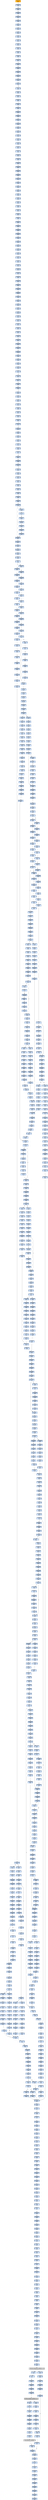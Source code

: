 strict digraph G {
	graph [bgcolor=transparent,
		name=G
	];
	node [color=lightsteelblue,
		fillcolor=lightsteelblue,
		shape=rectangle,
		style=filled
	];
	"0x004242a8"	[label="0x004242a8
shll"];
	"0x004242aa"	[label="0x004242aa
leal"];
	"0x004242a8" -> "0x004242aa"	[color="#000000"];
	"0x00424c99"	[label="0x00424c99
ret"];
	"0x004241b4"	[label="0x004241b4
movl"];
	"0x00424c99" -> "0x004241b4"	[color="#000000"];
	"0x00424434"	[label="0x00424434
movl"];
	"0x00424439"	[label="0x00424439
subl"];
	"0x00424434" -> "0x00424439"	[color="#000000"];
	"0x0042430e"	[label="0x0042430e
movl"];
	"0x00424312"	[label="0x00424312
andl"];
	"0x0042430e" -> "0x00424312"	[color="#000000"];
	"0x004245b6"	[label="0x004245b6
movl"];
	"0x004245ba"	[label="0x004245ba
movl"];
	"0x004245b6" -> "0x004245ba"	[color="#000000"];
	"0x00424416"	[label="0x00424416
orl"];
	"0x00424418"	[label="0x00424418
movl"];
	"0x00424416" -> "0x00424418"	[color="#000000"];
	"0x0042465d"	[label="0x0042465d
leal"];
	"0x00424660"	[label="0x00424660
movl"];
	"0x0042465d" -> "0x00424660"	[color="#000000"];
	"0x00405ced"	[label="0x00405ced
popl"];
	"0x00405cee"	[label="0x00405cee
addl"];
	"0x00405ced" -> "0x00405cee"	[color="#000000"];
	"0x00424255"	[label="0x00424255
decl"];
	"0x00424256"	[label="0x00424256
movl"];
	"0x00424255" -> "0x00424256"	[color="#000000"];
	"0x00424a8b"	[label="0x00424a8b
subl"];
	"0x00424a8d"	[label="0x00424a8d
sarl"];
	"0x00424a8b" -> "0x00424a8d"	[color="#000000"];
	"0x00424a75"	[label="0x00424a75
shrl"];
	"0x00424a78"	[label="0x00424a78
movzwl"];
	"0x00424a75" -> "0x00424a78"	[color="#000000"];
	"0x00424377"	[label="0x00424377
movl"];
	"0x0042437c"	[label="0x0042437c
leal"];
	"0x00424377" -> "0x0042437c"	[color="#000000"];
	"0x00424a90"	[label="0x00424a90
leal"];
	"0x00424a8d" -> "0x00424a90"	[color="#000000"];
	"0x004246ad"	[label="0x004246ad
cmpl"];
	"0x004246af"	[label="0x004246af
jae"];
	"0x004246ad" -> "0x004246af"	[color="#000000"];
	"0x00424569"	[label="0x00424569
movl"];
	"0x0042456d"	[label="0x0042456d
ja"];
	"0x00424569" -> "0x0042456d"	[color="#000000"];
	"0x00424ad5"	[label="0x00424ad5
orl"];
	"0x00424ad8"	[label="0x00424ad8
cmpl"];
	"0x00424ad5" -> "0x00424ad8"	[color="#000000"];
	"0x00424703"	[label="0x00424703
movb"];
	"0x00424707"	[label="0x00424707
incl"];
	"0x00424703" -> "0x00424707"	[color="#000000"];
	"0x00424850"	[label="0x00424850
movl"];
	"0x00424854"	[label="0x00424854
setg"];
	"0x00424850" -> "0x00424854"	[color="#000000"];
	"0x004245ec"	[label="0x004245ec
jmp"];
	"0x00424865"	[label="0x00424865
cmpl"];
	"0x004245ec" -> "0x00424865"	[color="#000000"];
	"0x00424b64"	[label="0x00424b64
addl"];
	"0x00424b66"	[label="0x00424b66
movl"];
	"0x00424b64" -> "0x00424b66"	[color="#000000"];
	"0x004242fb"	[label="0x004242fb
jle"];
	"0x004242fd"	[label="0x004242fd
movl"];
	"0x004242fb" -> "0x004242fd"	[color="#000000",
		label=F];
	"0x00424b1f"	[label="0x00424b1f
incl"];
	"0x00424b20"	[label="0x00424b20
orl"];
	"0x00424b1f" -> "0x00424b20"	[color="#000000"];
	"0x00424639"	[label="0x00424639
movzwl"];
	"0x0042463c"	[label="0x0042463c
imull"];
	"0x00424639" -> "0x0042463c"	[color="#000000"];
	"0x004244ed"	[label="0x004244ed
shrw"];
	"0x004244f1"	[label="0x004244f1
subw"];
	"0x004244ed" -> "0x004244f1"	[color="#000000"];
	"0x00424489"	[label="0x00424489
leal"];
	"0x0042448c"	[label="0x0042448c
movl"];
	"0x00424489" -> "0x0042448c"	[color="#000000"];
	"0x00424bb8"	[label="0x00424bb8
movl"];
	"0x00424bbc"	[label="0x00424bbc
jmp"];
	"0x00424bb8" -> "0x00424bbc"	[color="#000000"];
	"0x00405d8f"	[label="0x00405d8f
lodsb"];
	"0x00405d90"	[label="0x00405d90
orb"];
	"0x00405d8f" -> "0x00405d90"	[color="#000000"];
	"0x004249bb"	[label="0x004249bb
movl"];
	"0x004249bf"	[label="0x004249bf
movl"];
	"0x004249bb" -> "0x004249bf"	[color="#000000"];
	"0x004245e8"	[label="0x004245e8
movl"];
	"0x004245e8" -> "0x004245ec"	[color="#000000"];
	"0x00424212"	[label="0x00424212
pushl"];
	"0x00424213"	[label="0x00424213
pushl"];
	"0x00424212" -> "0x00424213"	[color="#000000"];
	"0x00424683"	[label="0x00424683
ja"];
	"0x0042469b"	[label="0x0042469b
movw"];
	"0x00424683" -> "0x0042469b"	[color="#000000",
		label=T];
	"0x00424685"	[label="0x00424685
cmpl"];
	"0x00424683" -> "0x00424685"	[color="#000000",
		label=F];
	"0x00424b08"	[label="0x00424b08
ja"];
	"0x00424b0a"	[label="0x00424b0a
cmpl"];
	"0x00424b08" -> "0x00424b0a"	[color="#000000",
		label=F];
	"0x00424b22"	[label="0x00424b22
shrl"];
	"0x00424b08" -> "0x00424b22"	[color="#000000",
		label=T];
	"0x004249a5"	[label="0x004249a5
orl"];
	"0x004249a7"	[label="0x004249a7
movl"];
	"0x004249a5" -> "0x004249a7"	[color="#000000"];
	"0x00424ba7"	[label="0x00424ba7
movl"];
	"0x00424bac"	[label="0x00424bac
subl"];
	"0x00424ba7" -> "0x00424bac"	[color="#000000"];
	"0x004245be"	[label="0x004245be
movl"];
	"0x004245ba" -> "0x004245be"	[color="#000000"];
	"0x00424370"	[label="0x00424370
movb"];
	"0x00424374"	[label="0x00424374
sarl"];
	"0x00424370" -> "0x00424374"	[color="#000000"];
	"0x00424b9f"	[label="0x00424b9f
cmpl"];
	"0x00424ba1"	[label="0x00424ba1
jae"];
	"0x00424b9f" -> "0x00424ba1"	[color="#000000"];
	"0x004243a3"	[label="0x004243a3
imull"];
	"0x004243a9"	[label="0x004243a9
cmpl"];
	"0x004243a3" -> "0x004243a9"	[color="#000000"];
	"0x004242ee"	[label="0x004242ee
movzbl"];
	"0x004242f1"	[label="0x004242f1
shll"];
	"0x004242ee" -> "0x004242f1"	[color="#000000"];
	"0x004245f1"	[label="0x004245f1
movl"];
	"0x004245f3"	[label="0x004245f3
subl"];
	"0x004245f1" -> "0x004245f3"	[color="#000000"];
	"0x00424b60"	[label="0x00424b60
movl"];
	"0x00424b60" -> "0x00424b64"	[color="#000000"];
	"0x00424155"	[label="0x00424155
shll"];
	"0x00424158"	[label="0x00424158
movl"];
	"0x00424155" -> "0x00424158"	[color="#000000"];
	"0x0042429a"	[label="0x0042429a
movl"];
	"0x004242a2"	[label="0x004242a2
movzbl"];
	"0x0042429a" -> "0x004242a2"	[color="#000000"];
	"0x004247cf"	[label="0x004247cf
shll"];
	"0x004247d2"	[label="0x004247d2
incl"];
	"0x004247cf" -> "0x004247d2"	[color="#000000"];
	"0x004246d7"	[label="0x004246d7
xorl"];
	"0x004246d9"	[label="0x004246d9
cmpl"];
	"0x004246d7" -> "0x004246d9"	[color="#000000"];
	"0x00424849"	[label="0x00424849
xorl"];
	"0x0042484b"	[label="0x0042484b
cmpl"];
	"0x00424849" -> "0x0042484b"	[color="#000000"];
	"0x00424a6c"	[label="0x00424a6c
orl"];
	"0x00424a6e"	[label="0x00424a6e
movl"];
	"0x00424a6c" -> "0x00424a6e"	[color="#000000"];
	"0x004242d7"	[label="0x004242d7
addl"];
	"0x004242de"	[label="0x004242de
movl"];
	"0x004242d7" -> "0x004242de"	[color="#000000"];
	"0x004247cc"	[label="0x004247cc
shll"];
	"0x004247cc" -> "0x004247cf"	[color="#000000"];
	"0x0042426b"	[label="0x0042426b
movl"];
	"0x00424273"	[label="0x00424273
movl"];
	"0x0042426b" -> "0x00424273"	[color="#000000"];
	"0x00424748"	[label="0x00424748
ja"];
	"0x00424760"	[label="0x00424760
movl"];
	"0x00424748" -> "0x00424760"	[color="#000000",
		label=T];
	"0x0042474a"	[label="0x0042474a
cmpl"];
	"0x00424748" -> "0x0042474a"	[color="#000000",
		label=F];
	"0x004248e9"	[label="0x004248e9
shll"];
	"0x004248ec"	[label="0x004248ec
shll"];
	"0x004248e9" -> "0x004248ec"	[color="#000000"];
	"0x00424585"	[label="0x00424585
movl"];
	"0x0042456d" -> "0x00424585"	[color="#000000",
		label=T];
	"0x0042456f"	[label="0x0042456f
cmpl"];
	"0x0042456d" -> "0x0042456f"	[color="#000000",
		label=F];
	"0x004247b6"	[label="0x004247b6
movw"];
	"0x004247bd"	[label="0x004247bd
ja"];
	"0x004247b6" -> "0x004247bd"	[color="#000000"];
	"0x00424a46"	[label="0x00424a46
movl"];
	"0x00424a4a"	[label="0x00424a4a
addl"];
	"0x00424a46" -> "0x00424a4a"	[color="#000000"];
	"0x00424b42"	[label="0x00424b42
addl"];
	"0x00424b47"	[label="0x00424b47
movl"];
	"0x00424b42" -> "0x00424b47"	[color="#000000"];
	"0x00424764"	[label="0x00424764
movl"];
	"0x00424766"	[label="0x00424766
shrl"];
	"0x00424764" -> "0x00424766"	[color="#000000"];
	"0x004245a8"	[label="0x004245a8
movl"];
	"0x004245ac"	[label="0x004245ac
sarl"];
	"0x004245a8" -> "0x004245ac"	[color="#000000"];
	"0x00405d19"	[label="0x00405d19
addl"];
	"0x00405d1b"	[label="0x00405d1b
addl"];
	"0x00405d19" -> "0x00405d1b"	[color="#000000"];
	"0x0042492b"	[label="0x0042492b
leal"];
	"0x00424932"	[label="0x00424932
movl"];
	"0x0042492b" -> "0x00424932"	[color="#000000"];
	"0x004247db"	[label="0x004247db
shrl"];
	"0x004247de"	[label="0x004247de
movw"];
	"0x004247db" -> "0x004247de"	[color="#000000"];
	"0x004243c7"	[label="0x004243c7
movl"];
	"0x004243ce"	[label="0x004243ce
movzbl"];
	"0x004243c7" -> "0x004243ce"	[color="#000000"];
	"0x004249ed"	[label="0x004249ed
movl"];
	"0x004249f1"	[label="0x004249f1
jne"];
	"0x004249ed" -> "0x004249f1"	[color="#000000"];
	"0x0042471b"	[label="0x0042471b
subw"];
	"0x0042471e"	[label="0x0042471e
movw"];
	"0x0042471b" -> "0x0042471e"	[color="#000000"];
	"0x00424965"	[label="0x00424965
addl"];
	"0x0042496b"	[label="0x0042496b
movl"];
	"0x00424965" -> "0x0042496b"	[color="#000000"];
	"0x004245d1"	[label="0x004245d1
movl"];
	"0x004245d5"	[label="0x004245d5
xorl"];
	"0x004245d1" -> "0x004245d5"	[color="#000000"];
	"0x00424160"	[label="0x00424160
movl"];
	"0x00424162"	[label="0x00424162
pushl"];
	"0x00424160" -> "0x00424162"	[color="#000000"];
	"0x00424253"	[label="0x00424253
shll"];
	"0x00424253" -> "0x00424255"	[color="#000000"];
	"0x00424527"	[label="0x00424527
cmpl"];
	"0x0042452c"	[label="0x0042452c
jg"];
	"0x00424527" -> "0x0042452c"	[color="#000000"];
	"0x004248be"	[label="0x004248be
movl"];
	"0x004248c2"	[label="0x004248c2
jmp"];
	"0x004248be" -> "0x004248c2"	[color="#000000"];
	"0x00424201"	[label="0x00424201
stosl"];
	"0x00424202"	[label="0x00424202
call"];
	"0x00424201" -> "0x00424202"	[color="#000000"];
	"0x004248c8"	[label="0x004248c8
movl"];
	"0x004248ca"	[label="0x004248ca
shrw"];
	"0x004248c8" -> "0x004248ca"	[color="#000000"];
	"0x00405d51"	[label="0x00405d51
je"];
	"0x00405d53"	[label="0x00405d53
pushl"];
	"0x00405d51" -> "0x00405d53"	[color="#000000",
		label=F];
	"0x00424a7b"	[label="0x00424a7b
imull"];
	"0x00424a7e"	[label="0x00424a7e
cmpl"];
	"0x00424a7b" -> "0x00424a7e"	[color="#000000"];
	"0x00424a86"	[label="0x00424a86
movl"];
	"0x00424a86" -> "0x00424a8b"	[color="#000000"];
	"0x004246a2"	[label="0x004246a2
movl"];
	"0x0042469b" -> "0x004246a2"	[color="#000000"];
	"0x004245a6"	[label="0x004245a6
subl"];
	"0x004245a6" -> "0x004245a8"	[color="#000000"];
	"0x0042477a"	[label="0x0042477a
movl"];
	"0x0042477c"	[label="0x0042477c
movl"];
	"0x0042477a" -> "0x0042477c"	[color="#000000"];
	"0x00424518"	[label="0x00424518
jg"];
	"0x00424518" -> "0x00424527"	[color="#000000",
		label=T];
	"0x0042451a"	[label="0x0042451a
movl"];
	"0x00424518" -> "0x0042451a"	[color="#000000",
		label=F];
	"0x00424180"	[label="0x00424180
pushl"];
	"0x00424181"	[label="0x00424181
addb"];
	"0x00424180" -> "0x00424181"	[color="#000000"];
	"0x00424815"	[label="0x00424815
movl"];
	"0x00424817"	[label="0x00424817
shrw"];
	"0x00424815" -> "0x00424817"	[color="#000000"];
	"0x0042499e"	[label="0x0042499e
movzbl"];
	"0x004249a1"	[label="0x004249a1
shll"];
	"0x0042499e" -> "0x004249a1"	[color="#000000"];
	"0x00424adb"	[label="0x00424adb
movl"];
	"0x00424ad8" -> "0x00424adb"	[color="#000000"];
	"0x004249cc"	[label="0x004249cc
movl"];
	"0x004249ce"	[label="0x004249ce
movw"];
	"0x004249cc" -> "0x004249ce"	[color="#000000"];
	"0x00405d54"	[label="0x00405d54
pushl"];
	"0x00405d53" -> "0x00405d54"	[color="#000000"];
	"0x00405d15"	[label="0x00405d15
movw"];
	"0x00405d15" -> "0x00405d19"	[color="#000000"];
	"0x00424aac"	[label="0x00424aac
movw"];
	"0x00424aaf"	[label="0x00424aaf
movl"];
	"0x00424aac" -> "0x00424aaf"	[color="#000000"];
	"0x004248e6"	[label="0x004248e6
movzbl"];
	"0x004248e6" -> "0x004248e9"	[color="#000000"];
	"0x0042472c"	[label="0x0042472c
subl"];
	"0x0042472e"	[label="0x0042472e
shrw"];
	"0x0042472c" -> "0x0042472e"	[color="#000000"];
	"0x00424b0e"	[label="0x00424b0e
je"];
	"0x00424b14"	[label="0x00424b14
shll"];
	"0x00424b0e" -> "0x00424b14"	[color="#000000",
		label=F];
	"0x00424589"	[label="0x00424589
movl"];
	"0x00424585" -> "0x00424589"	[color="#000000"];
	"0x0042436e"	[label="0x0042436e
subl"];
	"0x0042436e" -> "0x00424370"	[color="#000000"];
	"0x00424ab8"	[label="0x00424ab8
jne"];
	"0x00424aba"	[label="0x00424aba
leal"];
	"0x00424ab8" -> "0x00424aba"	[color="#000000",
		label=F];
	"0x00424a2b"	[label="0x00424a2b
movl"];
	"0x00424a33"	[label="0x00424a33
leal"];
	"0x00424a2b" -> "0x00424a33"	[color="#000000"];
	"0x00424a9e"	[label="0x00424a9e
subl"];
	"0x00424aa0"	[label="0x00424aa0
movl"];
	"0x00424a9e" -> "0x00424aa0"	[color="#000000"];
	"0x00424936"	[label="0x00424936
movl"];
	"0x00424932" -> "0x00424936"	[color="#000000"];
	"0x00424354"	[label="0x00424354
shrl"];
	"0x00424357"	[label="0x00424357
movzwl"];
	"0x00424354" -> "0x00424357"	[color="#000000"];
	"0x004246f0"	[label="0x004246f0
movl"];
	"0x004246f4"	[label="0x004246f4
movl"];
	"0x004246f0" -> "0x004246f4"	[color="#000000"];
	"0x00424c83"	[label="0x00424c83
movl"];
	"0x00424c87"	[label="0x00424c87
movl"];
	"0x00424c83" -> "0x00424c87"	[color="#000000"];
	"0x00424ae7"	[label="0x00424ae7
addl"];
	"0x00424ae9"	[label="0x00424ae9
movl"];
	"0x00424ae7" -> "0x00424ae9"	[color="#000000"];
	"0x004241c3"	[label="0x004241c3
cmpl"];
	"0x004241c5"	[label="0x004241c5
jae"];
	"0x004241c3" -> "0x004241c5"	[color="#000000"];
	"0x00424901"	[label="0x00424901
cmpl"];
	"0x00424903"	[label="0x00424903
jae"];
	"0x00424901" -> "0x00424903"	[color="#000000"];
	"0x004249a4"	[label="0x004249a4
incl"];
	"0x004249a4" -> "0x004249a5"	[color="#000000"];
	"0x004247ac"	[label="0x004247ac
movl"];
	"0x004247b0"	[label="0x004247b0
cmpl"];
	"0x004247ac" -> "0x004247b0"	[color="#000000"];
	"0x00424bbe"	[label="0x00424bbe
subl"];
	"0x00424ba1" -> "0x00424bbe"	[color="#000000",
		label=T];
	"0x00424ba3"	[label="0x00424ba3
movl"];
	"0x00424ba1" -> "0x00424ba3"	[color="#000000",
		label=F];
	"0x0042417b"	[label="0x0042417b
movb"];
	"0x0042417d"	[label="0x0042417d
lodsb"];
	"0x0042417b" -> "0x0042417d"	[color="#000000"];
	"0x00424304"	[label="0x00424304
cmpl"];
	"0x00424308"	[label="0x00424308
jae"];
	"0x00424304" -> "0x00424308"	[color="#000000"];
	"0x004241a4"	[label="0x004241a4
pushl"];
	"0x004241a5"	[label="0x004241a5
addl"];
	"0x004241a4" -> "0x004241a5"	[color="#000000"];
	"0x00424623"	[label="0x00424623
shll"];
	"0x00424626"	[label="0x00424626
incl"];
	"0x00424623" -> "0x00424626"	[color="#000000"];
	"0x00424384"	[label="0x00424384
movw"];
	"0x00424388"	[label="0x00424388
movl"];
	"0x00424384" -> "0x00424388"	[color="#000000"];
	"0x00424465"	[label="0x00424465
cmpl"];
	"0x0042446a"	[label="0x0042446a
movw"];
	"0x00424465" -> "0x0042446a"	[color="#000000"];
	"0x00424be1"	[label="0x00424be1
shll"];
	"0x00424be5"	[label="0x00424be5
decl"];
	"0x00424be1" -> "0x00424be5"	[color="#000000"];
	"0x00405d09"	[label="0x00405d09
cmpb"];
	"0x00405d0c"	[label="0x00405d0c
jne"];
	"0x00405d09" -> "0x00405d0c"	[color="#000000"];
	"0x00424c26"	[label="0x00424c26
movb"];
	"0x00424c2a"	[label="0x00424c2a
movb"];
	"0x00424c26" -> "0x00424c2a"	[color="#000000"];
	"0x00424c7a"	[label="0x00424c7a
xorl"];
	"0x00424c7c"	[label="0x00424c7c
movl"];
	"0x00424c7a" -> "0x00424c7c"	[color="#000000"];
	"0x004242c4"	[label="0x004242c4
movl"];
	"0x004242cb"	[label="0x004242cb
xorl"];
	"0x004242c4" -> "0x004242cb"	[color="#000000"];
	"0x00424ac3"	[label="0x00424ac3
jle"];
	"0x00424bf0"	[label="0x00424bf0
movl"];
	"0x00424ac3" -> "0x00424bf0"	[color="#000000",
		label=T];
	"0x00424ac9"	[label="0x00424ac9
movl"];
	"0x00424ac3" -> "0x00424ac9"	[color="#000000",
		label=F];
	"0x00424582"	[label="0x00424582
incl"];
	"0x00424583"	[label="0x00424583
orl"];
	"0x00424582" -> "0x00424583"	[color="#000000"];
	"0x0042486d"	[label="0x0042486d
cmpl"];
	"0x00424871"	[label="0x00424871
je"];
	"0x0042486d" -> "0x00424871"	[color="#000000"];
	"0x00424487"	[label="0x00424487
jg"];
	"0x004244fa"	[label="0x004244fa
movl"];
	"0x00424487" -> "0x004244fa"	[color="#000000",
		label=T];
	"0x00424220"	[label="0x00424220
movl"];
	"0x00424228"	[label="0x00424228
movb"];
	"0x00424220" -> "0x00424228"	[color="#000000"];
	"0x0042494e"	[label="0x0042494e
movl"];
	"0x00424956"	[label="0x00424956
subw"];
	"0x0042494e" -> "0x00424956"	[color="#000000"];
	"0x00424546"	[label="0x00424546
subl"];
	"0x00424548"	[label="0x00424548
movl"];
	"0x00424546" -> "0x00424548"	[color="#000000"];
	"0x004246b5"	[label="0x004246b5
sarl"];
	"0x004246ba"	[label="0x004246ba
movl"];
	"0x004246b5" -> "0x004246ba"	[color="#000000"];
	"0x004243b9"	[label="0x004243b9
jle"];
	"0x004243b9" -> "0x00424489"	[color="#000000",
		label=T];
	"0x004243bf"	[label="0x004243bf
movl"];
	"0x004243b9" -> "0x004243bf"	[color="#000000",
		label=F];
	"0x004248a0"	[label="0x004248a0
shll"];
	"0x004248a5"	[label="0x004248a5
sarl"];
	"0x004248a0" -> "0x004248a5"	[color="#000000"];
	"0x00424ab4"	[label="0x00424ab4
movl"];
	"0x00424ab4" -> "0x00424ab8"	[color="#000000"];
	"0x00424a24"	[label="0x00424a24
movl"];
	"0x00424a28"	[label="0x00424a28
shll"];
	"0x00424a24" -> "0x00424a28"	[color="#000000"];
	"0x00424153"	[label="0x00424153
lodsw"];
	"0x00424153" -> "0x00424155"	[color="#000000"];
	"0x00424bc2"	[label="0x00424bc2
subl"];
	"0x00424bbe" -> "0x00424bc2"	[color="#000000"];
	"0x00424171"	[label="0x00424171
movl"];
	"0x00424173"	[label="0x00424173
andb"];
	"0x00424171" -> "0x00424173"	[color="#000000"];
	"0x00424811"	[label="0x00424811
subl"];
	"0x00424813"	[label="0x00424813
subl"];
	"0x00424811" -> "0x00424813"	[color="#000000"];
	"0x004247d9"	[label="0x004247d9
movl"];
	"0x004247d9" -> "0x004247db"	[color="#000000"];
	"0x004242f6"	[label="0x004242f6
orl"];
	"0x004242f8"	[label="0x004242f8
cmpl"];
	"0x004242f6" -> "0x004242f8"	[color="#000000"];
	"0x00424a18"	[label="0x00424a18
cmpl"];
	"0x00424a1b"	[label="0x00424a1b
movl"];
	"0x00424a18" -> "0x00424a1b"	[color="#000000"];
	"0x00424711"	[label="0x00424711
subl"];
	"0x004246af" -> "0x00424711"	[color="#000000",
		label=T];
	"0x004246b1"	[label="0x004246b1
subl"];
	"0x004246af" -> "0x004246b1"	[color="#000000",
		label=F];
	"0x00405cfd"	[label="0x00405cfd
popl"];
	"0x00405cfe"	[label="0x00405cfe
addl"];
	"0x00405cfd" -> "0x00405cfe"	[color="#000000"];
	"0x00424514"	[label="0x00424514
movl"];
	"0x00424514" -> "0x00424518"	[color="#000000"];
	"0x0042435a"	[label="0x0042435a
imull"];
	"0x0042435d"	[label="0x0042435d
cmpl"];
	"0x0042435a" -> "0x0042435d"	[color="#000000"];
	"0x004242e2"	[label="0x004242e2
xorl"];
	"0x004242e4"	[label="0x004242e4
cmpl"];
	"0x004242e2" -> "0x004242e4"	[color="#000000"];
	"0x004249d1"	[label="0x004249d1
jmp"];
	"0x004249ce" -> "0x004249d1"	[color="#000000"];
	"0x00424b19"	[label="0x00424b19
movzbl"];
	"0x00424b1c"	[label="0x00424b1c
shll"];
	"0x00424b19" -> "0x00424b1c"	[color="#000000"];
	"0x00424c14"	[label="0x00424c14
subl"];
	"0x00424c18"	[label="0x00424c18
addl"];
	"0x00424c14" -> "0x00424c18"	[color="#000000"];
	"0x004241b8"	[label="0x004241b8
subl"];
	"0x004241ba"	[label="0x004241ba
movl"];
	"0x004241b8" -> "0x004241ba"	[color="#000000"];
	"0x00424198"	[label="0x00424198
pushl"];
	"0x00424199"	[label="0x00424199
pushl"];
	"0x00424198" -> "0x00424199"	[color="#000000"];
	"0x004243e5"	[label="0x004243e5
andl"];
	"0x004243eb"	[label="0x004243eb
cmpl"];
	"0x004243e5" -> "0x004243eb"	[color="#000000"];
	"0x00424708"	[label="0x00424708
movl"];
	"0x0042470c"	[label="0x0042470c
jmp"];
	"0x00424708" -> "0x0042470c"	[color="#000000"];
	"0x00424316"	[label="0x00424316
movl"];
	"0x0042431a"	[label="0x0042431a
movl"];
	"0x00424316" -> "0x0042431a"	[color="#000000"];
	"0x004249b1"	[label="0x004249b1
movzwl"];
	"0x004249b4"	[label="0x004249b4
imull"];
	"0x004249b1" -> "0x004249b4"	[color="#000000"];
	"0x0042498d"	[label="0x0042498d
ja"];
	"0x0042498f"	[label="0x0042498f
cmpl"];
	"0x0042498d" -> "0x0042498f"	[color="#000000",
		label=F];
	"0x0042498d" -> "0x004249a7"	[color="#000000",
		label=T];
	"0x0042472a"	[label="0x0042472a
movl"];
	"0x0042472a" -> "0x0042472c"	[color="#000000"];
	"0x004244fe"	[label="0x004244fe
movl"];
	"0x004244fa" -> "0x004244fe"	[color="#000000"];
	"0x00424219"	[label="0x00424219
movl"];
	"0x00424219" -> "0x00424220"	[color="#000000"];
	"0x004241ed"	[label="0x004241ed
call"];
	"0x004241f2"	[label="0x004241f2
popl"];
	"0x004241ed" -> "0x004241f2"	[color="#000000"];
	"0x0042475e"	[label="0x0042475e
orl"];
	"0x0042475e" -> "0x00424760"	[color="#000000"];
	"0x004246e9"	[label="0x004246e9
setg"];
	"0x004246ec"	[label="0x004246ec
leal"];
	"0x004246e9" -> "0x004246ec"	[color="#000000"];
	"0x004246a4"	[label="0x004246a4
shrl"];
	"0x004246a7"	[label="0x004246a7
movzwl"];
	"0x004246a4" -> "0x004246a7"	[color="#000000"];
	"0x00424c12"	[label="0x00424c12
movl"];
	"0x00424c12" -> "0x00424c14"	[color="#000000"];
	"0x00405d4f"	[label="0x00405d4f
orl"];
	"0x00405d4f" -> "0x00405d51"	[color="#000000"];
	"0x0042435f"	[label="0x0042435f
jae"];
	"0x00424365"	[label="0x00424365
movl"];
	"0x0042435f" -> "0x00424365"	[color="#000000",
		label=F];
	"0x00424542"	[label="0x00424542
movl"];
	"0x0042435f" -> "0x00424542"	[color="#000000",
		label=T];
	"0x00424680"	[label="0x00424680
leal"];
	"0x00424680" -> "0x00424683"	[color="#000000"];
	"0x00424a4c"	[label="0x00424a4c
cmpl"];
	"0x00424a54"	[label="0x00424a54
ja"];
	"0x00424a4c" -> "0x00424a54"	[color="#000000"];
	"0x00424895"	[label="0x00424895
movl"];
	"0x00424899"	[label="0x00424899
movl"];
	"0x00424895" -> "0x00424899"	[color="#000000"];
	"0x00424b76"	[label="0x00424b76
cmpl"];
	"0x00424b7a"	[label="0x00424b7a
je"];
	"0x00424b76" -> "0x00424b7a"	[color="#000000"];
	"0x004242fd" -> "0x00424304"	[color="#000000"];
	"0x00424773"	[label="0x00424773
imull"];
	"0x00424776"	[label="0x00424776
cmpl"];
	"0x00424773" -> "0x00424776"	[color="#000000"];
	"0x0042475a"	[label="0x0042475a
shll"];
	"0x0042475d"	[label="0x0042475d
incl"];
	"0x0042475a" -> "0x0042475d"	[color="#000000"];
	"0x004241a3"	[label="0x004241a3
pushl"];
	"0x004241a3" -> "0x004241a4"	[color="#000000"];
	"0x00424176"	[label="0x00424176
andb"];
	"0x00424173" -> "0x00424176"	[color="#000000"];
	"0x00424a60"	[label="0x00424a60
shll"];
	"0x00424a65"	[label="0x00424a65
movzbl"];
	"0x00424a60" -> "0x00424a65"	[color="#000000"];
	"0x004247a9"	[label="0x004247a9
subw"];
	"0x004247a9" -> "0x004247ac"	[color="#000000"];
	"0x004246ff"	[label="0x004246ff
movb"];
	"0x004246ff" -> "0x00424703"	[color="#000000"];
	"0x004243da"	[label="0x004243da
movl"];
	"0x004243de"	[label="0x004243de
leal"];
	"0x004243da" -> "0x004243de"	[color="#000000"];
	"0x0042450b"	[label="0x0042450b
movb"];
	"0x0042450e"	[label="0x0042450e
incl"];
	"0x0042450b" -> "0x0042450e"	[color="#000000"];
	"0x00405dc6"	[label="0x00405dc6
stosb"];
	"0x00405dc7"	[label="0x00405dc7
movl"];
	"0x00405dc6" -> "0x00405dc7"	[color="#000000"];
	"0x004249f3"	[label="0x004249f3
movb"];
	"0x004249f7"	[label="0x004249f7
movl"];
	"0x004249f3" -> "0x004249f7"	[color="#000000"];
	"0x00424893"	[label="0x00424893
jae"];
	"0x00424893" -> "0x00424895"	[color="#000000",
		label=F];
	"0x004248c4"	[label="0x004248c4
subl"];
	"0x00424893" -> "0x004248c4"	[color="#000000",
		label=T];
	"0x004245cd"	[label="0x004245cd
movl"];
	"0x004245cd" -> "0x004245d1"	[color="#000000"];
	"0x00424959"	[label="0x00424959
movl"];
	"0x00424956" -> "0x00424959"	[color="#000000"];
	"0x00405d59"	[label="0x00405d59
pushl"];
	"0x00405d5a"	[label="0x00405d5a
movl"];
	"0x00405d59" -> "0x00405d5a"	[color="#000000"];
	"0x00424261"	[label="0x00424261
movzbl"];
	"0x00424264"	[label="0x00424264
movl"];
	"0x00424261" -> "0x00424264"	[color="#000000"];
	"0x00405cb0"	[label="0x00405cb0
pushl"];
	"0x00405cb1"	[label="0x00405cb1
je"];
	"0x00405cb0" -> "0x00405cb1"	[color="#000000"];
	"0x0042443b"	[label="0x0042443b
movl"];
	"0x0042443d"	[label="0x0042443d
sarl"];
	"0x0042443b" -> "0x0042443d"	[color="#000000"];
	"0x0042458e"	[label="0x0042458e
movw"];
	"0x00424595"	[label="0x00424595
movzwl"];
	"0x0042458e" -> "0x00424595"	[color="#000000"];
	"0x00424c1f"	[label="0x00424c1f
leal"];
	"0x00424c18" -> "0x00424c1f"	[color="#000000"];
	"0x00424b85"	[label="0x00424b85
movzbl"];
	"0x00424b88"	[label="0x00424b88
shll"];
	"0x00424b85" -> "0x00424b88"	[color="#000000"];
	"0x00424459"	[label="0x00424459
movl"];
	"0x0042445b"	[label="0x0042445b
leal"];
	"0x00424459" -> "0x0042445b"	[color="#000000"];
	"0x00405d49"	[label="0x00405d49
pushl"];
	"0x00405d4a"	[label="0x00405d4a
call"];
	"0x00405d49" -> "0x00405d4a"	[color="#000000"];
	"0x00424b92"	[label="0x00424b92
movw"];
	"0x00424b96"	[label="0x00424b96
shrl"];
	"0x00424b92" -> "0x00424b96"	[color="#000000"];
	"0x00424739"	[label="0x00424739
subl"];
	"0x0042473b"	[label="0x0042473b
cmpl"];
	"0x00424739" -> "0x0042473b"	[color="#000000"];
	"0x004247f8"	[label="0x004247f8
movl"];
	"0x004247fc"	[label="0x004247fc
sarl"];
	"0x004247f8" -> "0x004247fc"	[color="#000000"];
	"0x00405cfa"	[label="0x00405cfa
addl"];
	"0x00405cfa" -> "0x00405cfd"	[color="#000000"];
	"0x00424770"	[label="0x00424770
movzwl"];
	"0x00424770" -> "0x00424773"	[color="#000000"];
	"0x00424b4f"	[label="0x00424b4f
movl"];
	"0x00424b53"	[label="0x00424b53
movl"];
	"0x00424b4f" -> "0x00424b53"	[color="#000000"];
	"0x004244b1"	[label="0x004244b1
incl"];
	"0x004244b2"	[label="0x004244b2
orl"];
	"0x004244b1" -> "0x004244b2"	[color="#000000"];
	"0x0042417e"	[label="0x0042417e
orl"];
	"0x0042417d" -> "0x0042417e"	[color="#000000"];
	"0x00424861"	[label="0x00424861
movl"];
	"0x00424861" -> "0x00424865"	[color="#000000"];
	"0x00424c5c"	[label="0x00424c5c
ja"];
	"0x00424c73"	[label="0x00424c73
subl"];
	"0x00424c5c" -> "0x00424c73"	[color="#000000",
		label=T];
	"0x00424561"	[label="0x00424561
movl"];
	"0x00424565"	[label="0x00424565
leal"];
	"0x00424561" -> "0x00424565"	[color="#000000"];
	"0x004247ff"	[label="0x004247ff
leal"];
	"0x004247fc" -> "0x004247ff"	[color="#000000"];
	"0x00424471"	[label="0x00424471
je"];
	"0x0042446a" -> "0x00424471"	[color="#000000"];
	"0x004248da"	[label="0x004248da
ja"];
	"0x004248dc"	[label="0x004248dc
cmpl"];
	"0x004248da" -> "0x004248dc"	[color="#000000",
		label=F];
	"0x004248f2"	[label="0x004248f2
movw"];
	"0x004248da" -> "0x004248f2"	[color="#000000",
		label=T];
	"0x0042497c"	[label="0x0042497c
leal"];
	"0x0042497f"	[label="0x0042497f
movl"];
	"0x0042497c" -> "0x0042497f"	[color="#000000"];
	"0x00424b0a" -> "0x00424b0e"	[color="#000000"];
	"0x004247e8"	[label="0x004247e8
imull"];
	"0x004247eb"	[label="0x004247eb
cmpl"];
	"0x004247e8" -> "0x004247eb"	[color="#000000"];
	"0x00405db4"	[label="0x00405db4
jne"];
	"0x00405db6"	[label="0x00405db6
jmp"];
	"0x00405db4" -> "0x00405db6"	[color="#000000",
		label=F];
	"0x004244b4"	[label="0x004244b4
movl"];
	"0x004244b2" -> "0x004244b4"	[color="#000000"];
	"0x0042490e"	[label="0x0042490e
subl"];
	"0x00424910"	[label="0x00424910
shll"];
	"0x0042490e" -> "0x00424910"	[color="#000000"];
	"0x00424ab3"	[label="0x00424ab3
decl"];
	"0x00424aaf" -> "0x00424ab3"	[color="#000000"];
	"0x00424369"	[label="0x00424369
movl"];
	"0x00424365" -> "0x00424369"	[color="#000000"];
	"0x004241b6"	[label="0x004241b6
popl"];
	"0x004241b4" -> "0x004241b6"	[color="#000000"];
	"0x00424195"	[label="0x00424195
pushl"];
	"0x00424196"	[label="0x00424196
subl"];
	"0x00424195" -> "0x00424196"	[color="#000000"];
	"0x00424857"	[label="0x00424857
addl"];
	"0x0042485d"	[label="0x0042485d
leal"];
	"0x00424857" -> "0x0042485d"	[color="#000000"];
	"0x004244f4"	[label="0x004244f4
movw"];
	"0x004244f1" -> "0x004244f4"	[color="#000000"];
	"0x004242a6"	[label="0x004242a6
addl"];
	"0x004242a6" -> "0x004242a8"	[color="#000000"];
	"0x00424415"	[label="0x00424415
incl"];
	"0x00424415" -> "0x00424416"	[color="#000000"];
	"0x004248ce"	[label="0x004248ce
subw"];
	"0x004248ca" -> "0x004248ce"	[color="#000000"];
	"0x00424c02"	[label="0x00424c02
addl"];
	"0x00424c05"	[label="0x00424c05
cmpl"];
	"0x00424c02" -> "0x00424c05"	[color="#000000"];
	"0x00424829"	[label="0x00424829
movl"];
	"0x0042482d"	[label="0x0042482d
movl"];
	"0x00424829" -> "0x0042482d"	[color="#000000"];
	"0x00424b26"	[label="0x00424b26
addl"];
	"0x00424b28"	[label="0x00424b28
cmpl"];
	"0x00424b26" -> "0x00424b28"	[color="#000000"];
	"0x0042419d"	[label="0x0042419d
movw"];
	"0x004241a0"	[label="0x004241a0
shll"];
	"0x0042419d" -> "0x004241a0"	[color="#000000"];
	"0x00424841"	[label="0x00424841
movl"];
	"0x00424845"	[label="0x00424845
movl"];
	"0x00424841" -> "0x00424845"	[color="#000000"];
	"0x00424426"	[label="0x00424426
movzwl"];
	"0x00424429"	[label="0x00424429
imull"];
	"0x00424426" -> "0x00424429"	[color="#000000"];
	"0x0042460a"	[label="0x0042460a
movw"];
	"0x00424611"	[label="0x00424611
ja"];
	"0x0042460a" -> "0x00424611"	[color="#000000"];
	"0x00424983"	[label="0x00424983
addl"];
	"0x0042497f" -> "0x00424983"	[color="#000000"];
	"0x0042439f"	[label="0x0042439f
sarl"];
	"0x004243a1"	[label="0x004243a1
addl"];
	"0x0042439f" -> "0x004243a1"	[color="#000000"];
	"0x00405d72"	[label="0x00405d72
popl"];
	"0x00405d73"	[label="0x00405d73
movl"];
	"0x00405d72" -> "0x00405d73"	[color="#000000"];
	"0x00424ad2"	[label="0x00424ad2
leal"];
	"0x00424ad2" -> "0x00424ad5"	[color="#000000"];
	"0x004249e8"	[label="0x004249e8
movl"];
	"0x004249ec"	[label="0x004249ec
decl"];
	"0x004249e8" -> "0x004249ec"	[color="#000000"];
	"0x00424985"	[label="0x00424985
cmpl"];
	"0x00424985" -> "0x0042498d"	[color="#000000"];
	"0x0042489e"	[label="0x0042489e
subl"];
	"0x00424899" -> "0x0042489e"	[color="#000000"];
	"0x0042464e"	[label="0x0042464e
subl"];
	"0x00424650"	[label="0x00424650
movl"];
	"0x0042464e" -> "0x00424650"	[color="#000000"];
	"0x00424993"	[label="0x00424993
je"];
	"0x00424999"	[label="0x00424999
shll"];
	"0x00424993" -> "0x00424999"	[color="#000000",
		label=F];
	"0x00424ab3" -> "0x00424ab4"	[color="#000000"];
	"0x00424bb4"	[label="0x00424bb4
movw"];
	"0x00424bb4" -> "0x00424bb8"	[color="#000000"];
	"0x0042485d" -> "0x00424861"	[color="#000000"];
	"0x004246de"	[label="0x004246de
movl"];
	"0x004246e5"	[label="0x004246e5
movl"];
	"0x004246de" -> "0x004246e5"	[color="#000000"];
	"0x00405cab"	[label="0x00405cab
movl"];
	"0x00405cae"	[label="0x00405cae
orl"];
	"0x00405cab" -> "0x00405cae"	[color="#000000"];
	"0x00405d0e"	[label="0x00405d0e
movl"];
	"0x00405d11"	[label="0x00405d11
addl"];
	"0x00405d0e" -> "0x00405d11"	[color="#000000"];
	"0x00424a1d"	[label="0x00424a1d
jle"];
	"0x00424a1b" -> "0x00424a1d"	[color="#000000"];
	"0x004249e2"	[label="0x004249e2
movw"];
	"0x004249e5"	[label="0x004249e5
leal"];
	"0x004249e2" -> "0x004249e5"	[color="#000000"];
	"0x00405d33"	[label="0x00405d33
je"];
	"0x00405d35"	[label="0x00405d35
call"];
	"0x00405d33" -> "0x00405d35"	[color="#000000",
		label=F];
	"0x00424bf3"	[label="0x00424bf3
incl"];
	"0x00424bf0" -> "0x00424bf3"	[color="#000000"];
	"0x00424170"	[label="0x00424170
lodsb"];
	"0x00424170" -> "0x00424171"	[color="#000000"];
	"0x00424809"	[label="0x00424809
movl"];
	"0x0042480d"	[label="0x0042480d
jmp"];
	"0x00424809" -> "0x0042480d"	[color="#000000"];
	"0x00405d31"	[label="0x00405d31
orl"];
	"0x00405d31" -> "0x00405d33"	[color="#000000"];
	"0x0042415e"	[label="0x0042415e
addl"];
	"0x0042415e" -> "0x00424160"	[color="#000000"];
	"0x004244dc"	[label="0x004244dc
movw"];
	"0x004244e0"	[label="0x004244e0
jmp"];
	"0x004244dc" -> "0x004244e0"	[color="#000000"];
	"0x0042452e"	[label="0x0042452e
subl"];
	"0x00424533"	[label="0x00424533
jmp"];
	"0x0042452e" -> "0x00424533"	[color="#000000"];
	"0x00424664"	[label="0x00424664
movw"];
	"0x00424660" -> "0x00424664"	[color="#000000"];
	"0x00424845" -> "0x00424849"	[color="#000000"];
	"0x00424bd9"	[label="0x00424bd9
incl"];
	"0x00424bda"	[label="0x00424bda
orl"];
	"0x00424bd9" -> "0x00424bda"	[color="#000000"];
	"0x00405cf3"	[label="0x00405cf3
movl"];
	"0x00405cee" -> "0x00405cf3"	[color="#000000"];
	"0x00424165"	[label="0x00424165
movb"];
	"0x00424169"	[label="0x00424169
movb"];
	"0x00424165" -> "0x00424169"	[color="#000000"];
	"0x0042464c"	[label="0x0042464c
movl"];
	"0x0042464c" -> "0x0042464e"	[color="#000000"];
	"0x004249fe"	[label="0x004249fe
subl"];
	"0x00424a00"	[label="0x00424a00
addl"];
	"0x004249fe" -> "0x00424a00"	[color="#000000"];
	"0x004244d9"	[label="0x004244d9
leal"];
	"0x004244d9" -> "0x004244dc"	[color="#000000"];
	"0x004244ab"	[label="0x004244ab
movzbl"];
	"0x004244ae"	[label="0x004244ae
shll"];
	"0x004244ab" -> "0x004244ae"	[color="#000000"];
	"0x00424717"	[label="0x00424717
shrw"];
	"0x00424717" -> "0x0042471b"	[color="#000000"];
	"0x004245fd"	[label="0x004245fd
movl"];
	"0x00424601"	[label="0x00424601
subw"];
	"0x004245fd" -> "0x00424601"	[color="#000000"];
	"0x004247c3"	[label="0x004247c3
je"];
	"0x004247c9"	[label="0x004247c9
movzbl"];
	"0x004247c3" -> "0x004247c9"	[color="#000000",
		label=F];
	"0x004246a2" -> "0x004246a4"	[color="#000000"];
	"0x00424883"	[label="0x00424883
movw"];
	"0x00424886"	[label="0x00424886
movl"];
	"0x00424883" -> "0x00424886"	[color="#000000"];
	"0x00424781"	[label="0x00424781
subl"];
	"0x0042477c" -> "0x00424781"	[color="#000000"];
	"0x0042424b"	[label="0x0042424b
movl"];
	"0x0042424f"	[label="0x0042424f
movzbl"];
	"0x0042424b" -> "0x0042424f"	[color="#000000"];
	"0x004248e0"	[label="0x004248e0
je"];
	"0x004248dc" -> "0x004248e0"	[color="#000000"];
	"0x00424aa2"	[label="0x00424aa2
shrw"];
	"0x00424aa6"	[label="0x00424aa6
subw"];
	"0x00424aa2" -> "0x00424aa6"	[color="#000000"];
	"0x00424a0d"	[label="0x00424a0d
jg"];
	"0x00424bfa"	[label="0x00424bfa
movl"];
	"0x00424a0d" -> "0x00424bfa"	[color="#000000",
		label=T];
	"0x00424a13"	[label="0x00424a13
addl"];
	"0x00424a0d" -> "0x00424a13"	[color="#000000",
		label=F];
	"0x004244c9"	[label="0x004244c9
movl"];
	"0x004244cd"	[label="0x004244cd
movl"];
	"0x004244c9" -> "0x004244cd"	[color="#000000"];
	"0x004245e5"	[label="0x004245e5
leal"];
	"0x004245e5" -> "0x004245e8"	[color="#000000"];
	"0x004245d7"	[label="0x004245d7
cmpl"];
	"0x004245dc"	[label="0x004245dc
setg"];
	"0x004245d7" -> "0x004245dc"	[color="#000000"];
	"0x004245d5" -> "0x004245d7"	[color="#000000"];
	"0x00424a09"	[label="0x00424a09
movl"];
	"0x00424a09" -> "0x00424a0d"	[color="#000000"];
	"0x00424acb"	[label="0x00424acb
movl"];
	"0x00424acd"	[label="0x00424acd
sarl"];
	"0x00424acb" -> "0x00424acd"	[color="#000000"];
	"0x004242f8" -> "0x004242fb"	[color="#000000"];
	"0x004246e5" -> "0x004246e9"	[color="#000000"];
	"0x004249c4"	[label="0x004249c4
subl"];
	"0x004249c6"	[label="0x004249c6
sarl"];
	"0x004249c4" -> "0x004249c6"	[color="#000000"];
	"0x0042453d"	[label="0x0042453d
jmp"];
	"0x00424c43"	[label="0x00424c43
movl"];
	"0x0042453d" -> "0x00424c43"	[color="#000000"];
	"0x004242ba"	[label="0x004242ba
movw"];
	"0x004242bf"	[label="0x004242bf
addl"];
	"0x004242ba" -> "0x004242bf"	[color="#000000"];
	"0x00424af0"	[label="0x00424af0
subl"];
	"0x00424af2"	[label="0x00424af2
addl"];
	"0x00424af0" -> "0x00424af2"	[color="#000000"];
	"0x00424b2c"	[label="0x00424b2c
jb"];
	"0x00424b28" -> "0x00424b2c"	[color="#000000"];
	"0x00424c09"	[label="0x00424c09
ja"];
	"0x00424c0b"	[label="0x00424c0b
movl"];
	"0x00424c09" -> "0x00424c0b"	[color="#000000",
		label=F];
	"0x00424369" -> "0x0042436e"	[color="#000000"];
	"0x00424713"	[label="0x00424713
subl"];
	"0x00424711" -> "0x00424713"	[color="#000000"];
	"0x00424909"	[label="0x00424909
movl"];
	"0x00424909" -> "0x0042490e"	[color="#000000"];
	"0x00424a93"	[label="0x00424a93
movw"];
	"0x00424a96"	[label="0x00424a96
movl"];
	"0x00424a93" -> "0x00424a96"	[color="#000000"];
	"0x004241c1"	[label="0x004241c1
subl"];
	"0x004241c1" -> "0x004241c3"	[color="#000000"];
	"0x00424579"	[label="0x00424579
movzbl"];
	"0x0042457c"	[label="0x0042457c
shll"];
	"0x00424579" -> "0x0042457c"	[color="#000000"];
	"0x00424abd"	[label="0x00424abd
cmpl"];
	"0x00424ac0"	[label="0x00424ac0
movl"];
	"0x00424abd" -> "0x00424ac0"	[color="#000000"];
	"0x00424c32"	[label="0x00424c32
je"];
	"0x00424c32" -> "0x00424c43"	[color="#000000",
		label=T];
	"0x00405d04"	[label="0x00405d04
subl"];
	"0x00405d04" -> "0x00405d09"	[color="#000000"];
	"0x0042440a"	[label="0x0042440a
shll"];
	"0x0042440f"	[label="0x0042440f
movzbl"];
	"0x0042440a" -> "0x0042440f"	[color="#000000"];
	"0x0042457f"	[label="0x0042457f
shll"];
	"0x0042457f" -> "0x00424582"	[color="#000000"];
	"0x00424854" -> "0x00424857"	[color="#000000"];
	"0x00424940"	[label="0x00424940
subl"];
	"0x00424903" -> "0x00424940"	[color="#000000",
		label=T];
	"0x00424905"	[label="0x00424905
movl"];
	"0x00424903" -> "0x00424905"	[color="#000000",
		label=F];
	"0x00405d00"	[label="0x00405d00
orb"];
	"0x00405cfe" -> "0x00405d00"	[color="#000000"];
	"0x00424aa9"	[label="0x00424aa9
leal"];
	"0x00424aa9" -> "0x00424aac"	[color="#000000"];
	"0x0042481b"	[label="0x0042481b
subw"];
	"0x00424817" -> "0x0042481b"	[color="#000000"];
	"0x0042438c"	[label="0x0042438c
andl"];
	"0x00424390"	[label="0x00424390
movl"];
	"0x0042438c" -> "0x00424390"	[color="#000000"];
	"0x00424915"	[label="0x00424915
sarl"];
	"0x00424910" -> "0x00424915"	[color="#000000"];
	"0x00424be6"	[label="0x00424be6
movl"];
	"0x00424be5" -> "0x00424be6"	[color="#000000"];
	"0x00424490"	[label="0x00424490
addl"];
	"0x0042448c" -> "0x00424490"	[color="#000000"];
	"0x004241bf"	[label="0x004241bf
subl"];
	"0x004241bf" -> "0x004241c1"	[color="#000000"];
	"0x004247c9" -> "0x004247cc"	[color="#000000"];
	"0x004249f1" -> "0x004249f3"	[color="#000000",
		label=F];
	"0x00424400"	[label="0x00424400
cmpl"];
	"0x00424404"	[label="0x00424404
je"];
	"0x00424400" -> "0x00424404"	[color="#000000"];
	"0x0042454c"	[label="0x0042454c
subl"];
	"0x00424548" -> "0x0042454c"	[color="#000000"];
	"0x00424798"	[label="0x00424798
jmp"];
	"0x0042483d"	[label="0x0042483d
movl"];
	"0x00424798" -> "0x0042483d"	[color="#000000"];
	"0x00424bc4"	[label="0x00424bc4
movl"];
	"0x00424bc6"	[label="0x00424bc6
shrw"];
	"0x00424bc4" -> "0x00424bc6"	[color="#000000"];
	"0x004243a1" -> "0x004243a3"	[color="#000000"];
	"0x0042434c"	[label="0x0042434c
movl"];
	"0x00424350"	[label="0x00424350
movw"];
	"0x0042434c" -> "0x00424350"	[color="#000000"];
	"0x0042416e"	[label="0x0042416e
subl"];
	"0x0042416e" -> "0x00424170"	[color="#000000"];
	"0x00424b32"	[label="0x00424b32
orl"];
	"0x00424b35"	[label="0x00424b35
decl"];
	"0x00424b32" -> "0x00424b35"	[color="#000000"];
	"0x004247f6"	[label="0x004247f6
subl"];
	"0x004247f6" -> "0x004247f8"	[color="#000000"];
	"0x0042459b"	[label="0x0042459b
cmpl"];
	"0x0042459d"	[label="0x0042459d
jae"];
	"0x0042459b" -> "0x0042459d"	[color="#000000"];
	"0x00424264" -> "0x0042426b"	[color="#000000"];
	"0x00424b00"	[label="0x00424b00
cmpl"];
	"0x00424b00" -> "0x00424b08"	[color="#000000"];
	"0x00405dbe"	[label="0x00405dbe
addl"];
	"0x00405dc4"	[label="0x00405dc4
movb"];
	"0x00405dbe" -> "0x00405dc4"	[color="#000000"];
	"0x00405d85"	[label="0x00405d85
lodsb"];
	"0x00405d86"	[label="0x00405d86
orb"];
	"0x00405d85" -> "0x00405d86"	[color="#000000"];
	"0x00405cf5"	[label="0x00405cf5
addl"];
	"0x00405cf3" -> "0x00405cf5"	[color="#000000"];
	"0x0042445e"	[label="0x0042445e
shrw"];
	"0x00424462"	[label="0x00424462
subw"];
	"0x0042445e" -> "0x00424462"	[color="#000000"];
	"0x0042431e"	[label="0x0042431e
shll"];
	"0x00424321"	[label="0x00424321
movl"];
	"0x0042431e" -> "0x00424321"	[color="#000000"];
	"0x00424a98"	[label="0x00424a98
jmp"];
	"0x00424a96" -> "0x00424a98"	[color="#000000"];
	"0x00424a78" -> "0x00424a7b"	[color="#000000"];
	"0x004241a8"	[label="0x004241a8
pushl"];
	"0x004241a5" -> "0x004241a8"	[color="#000000"];
	"0x004246f8"	[label="0x004246f8
subl"];
	"0x004246f4" -> "0x004246f8"	[color="#000000"];
	"0x00424802"	[label="0x00424802
movw"];
	"0x00424802" -> "0x00424809"	[color="#000000"];
	"0x00424a3a"	[label="0x00424a3a
movl"];
	"0x00424a3e"	[label="0x00424a3e
movl"];
	"0x00424a3a" -> "0x00424a3e"	[color="#000000"];
	"0x00405d55"	[label="0x00405d55
pushl"];
	"0x00405d57"	[label="0x00405d57
pushl"];
	"0x00405d55" -> "0x00405d57"	[color="#000000"];
	"0x004248c6"	[label="0x004248c6
subl"];
	"0x004248c6" -> "0x004248c8"	[color="#000000"];
	"0x00405dae"	[label="0x00405dae
movb"];
	"0x00405db1"	[label="0x00405db1
lodsb"];
	"0x00405dae" -> "0x00405db1"	[color="#000000"];
	"0x00405d5c"	[label="0x00405d5c
call"];
	VIRTUALPROTECT_KERNEL32	[color=lightgrey,
		fillcolor=lightgrey,
		label="VIRTUALPROTECT_KERNEL32
VIRTUALPROTECT-KERNEL32"];
	"0x00405d5c" -> VIRTUALPROTECT_KERNEL32	[color="#000000"];
	"0x00424312" -> "0x00424316"	[color="#000000"];
	"0x0042483d" -> "0x00424841"	[color="#000000"];
	"0x00405dcc"	[label="0x00405dcc
stosl"];
	"0x00405dc7" -> "0x00405dcc"	[color="#000000"];
	"0x004249e5" -> "0x004249e8"	[color="#000000"];
	"0x00405db6" -> "0x00405d8f"	[color="#000000"];
	"0x00424a80"	[label="0x00424a80
jae"];
	"0x00424a9a"	[label="0x00424a9a
subl"];
	"0x00424a80" -> "0x00424a9a"	[color="#000000",
		label=T];
	"0x00424a82"	[label="0x00424a82
movl"];
	"0x00424a80" -> "0x00424a82"	[color="#000000",
		label=F];
	"0x004242c2"	[label="0x004242c2
loop"];
	"0x004242bf" -> "0x004242c2"	[color="#000000"];
	"0x00424481"	[label="0x00424481
cmpl"];
	"0x00424481" -> "0x00424487"	[color="#000000"];
	"0x004242e8"	[label="0x004242e8
je"];
	"0x004242e8" -> "0x004242ee"	[color="#000000",
		label=F];
	"0x00405ce8"	[label="0x00405ce8
call"];
	"0x00405ce8" -> "0x00405ced"	[color="#000000"];
	"0x004245df"	[label="0x004245df
addl"];
	"0x004245dc" -> "0x004245df"	[color="#000000"];
	"0x00424a56"	[label="0x00424a56
cmpl"];
	"0x00424a5a"	[label="0x00424a5a
je"];
	"0x00424a56" -> "0x00424a5a"	[color="#000000"];
	"0x0042433e"	[label="0x0042433e
shll"];
	"0x00424343"	[label="0x00424343
movzbl"];
	"0x0042433e" -> "0x00424343"	[color="#000000"];
	"0x00405dac"	[label="0x00405dac
xorb"];
	"0x00405dac" -> "0x00405dae"	[color="#000000"];
	"0x00424325"	[label="0x00424325
addl"];
	"0x00424327"	[label="0x00424327
cmpl"];
	"0x00424325" -> "0x00424327"	[color="#000000"];
	"0x00424acf"	[label="0x00424acf
andl"];
	"0x00424acd" -> "0x00424acf"	[color="#000000"];
	"0x00424c2c"	[label="0x00424c2c
incl"];
	"0x00424c2a" -> "0x00424c2c"	[color="#000000"];
	"0x00424583" -> "0x00424585"	[color="#000000"];
	"0x004249bf" -> "0x004249c4"	[color="#000000"];
	"0x00424c90"	[label="0x00424c90
movl"];
	"0x00424c92"	[label="0x00424c92
addl"];
	"0x00424c90" -> "0x00424c92"	[color="#000000"];
	"0x0042484b" -> "0x00424850"	[color="#000000"];
	"0x00424565" -> "0x00424569"	[color="#000000"];
	"0x004248b3"	[label="0x004248b3
movw"];
	"0x004248b6"	[label="0x004248b6
movl"];
	"0x004248b3" -> "0x004248b6"	[color="#000000"];
	"0x004249c9"	[label="0x004249c9
leal"];
	"0x004249c6" -> "0x004249c9"	[color="#000000"];
	"0x00405d75"	[label="0x00405d75
lodsl"];
	"0x00405d73" -> "0x00405d75"	[color="#000000"];
	"0x00424bd1"	[label="0x00424bd1
movw"];
	"0x00424bd5"	[label="0x00424bd5
movl"];
	"0x00424bd1" -> "0x00424bd5"	[color="#000000"];
	"0x00424196" -> "0x00424198"	[color="#000000"];
	"0x004246b1" -> "0x004246b5"	[color="#000000"];
	"0x00424629"	[label="0x00424629
movl"];
	"0x0042462d"	[label="0x0042462d
movl"];
	"0x00424629" -> "0x0042462d"	[color="#000000"];
	"0x0042479f"	[label="0x0042479f
subl"];
	"0x004247a1"	[label="0x004247a1
subl"];
	"0x0042479f" -> "0x004247a1"	[color="#000000"];
	"0x004242d5"	[label="0x004242d5
movl"];
	"0x004242d5" -> "0x004242d7"	[color="#000000"];
	"0x004243ae"	[label="0x004243ae
leal"];
	"0x004243a9" -> "0x004243ae"	[color="#000000"];
	"0x00405d76"	[label="0x00405d76
cmpl"];
	"0x00405d75" -> "0x00405d76"	[color="#000000"];
	"0x004249a1" -> "0x004249a4"	[color="#000000"];
	"0x00424500"	[label="0x00424500
movl"];
	"0x00424507"	[label="0x00424507
movb"];
	"0x00424500" -> "0x00424507"	[color="#000000"];
	"0x004244e2"	[label="0x004244e2
subl"];
	"0x004244e6"	[label="0x004244e6
subl"];
	"0x004244e2" -> "0x004244e6"	[color="#000000"];
	"0x00424234"	[label="0x00424234
leal"];
	"0x00424237"	[label="0x00424237
movl"];
	"0x00424234" -> "0x00424237"	[color="#000000"];
	"0x004244e0" -> "0x00424481"	[color="#000000"];
	"0x0042418b"	[label="0x0042418b
popl"];
	"0x0042418c"	[label="0x0042418c
movl"];
	"0x0042418b" -> "0x0042418c"	[color="#000000"];
	"0x00424178"	[label="0x00424178
shll"];
	"0x00424176" -> "0x00424178"	[color="#000000"];
	"0x004244b8"	[label="0x004244b8
movw"];
	"0x004244b4" -> "0x004244b8"	[color="#000000"];
	"0x00424641"	[label="0x00424641
jae"];
	"0x00424641" -> "0x0042472a"	[color="#000000",
		label=T];
	"0x00424647"	[label="0x00424647
movl"];
	"0x00424641" -> "0x00424647"	[color="#000000",
		label=F];
	"0x00424891"	[label="0x00424891
cmpl"];
	"0x00424891" -> "0x00424893"	[color="#000000"];
	"0x004248f6"	[label="0x004248f6
movl"];
	"0x004248f8"	[label="0x004248f8
shrl"];
	"0x004248f6" -> "0x004248f8"	[color="#000000"];
	"0x004244e8"	[label="0x004244e8
movl"];
	"0x004244ea"	[label="0x004244ea
leal"];
	"0x004244e8" -> "0x004244ea"	[color="#000000"];
	"0x00424bf8"	[label="0x00424bf8
je"];
	"0x00424bf8" -> "0x00424bfa"	[color="#000000",
		label=F];
	"0x004247ed"	[label="0x004247ed
jae"];
	"0x004247ef"	[label="0x004247ef
movl"];
	"0x004247ed" -> "0x004247ef"	[color="#000000",
		label=F];
	"0x0042480f"	[label="0x0042480f
movl"];
	"0x004247ed" -> "0x0042480f"	[color="#000000",
		label=T];
	"0x00424999" -> "0x0042499e"	[color="#000000"];
	"0x004246aa"	[label="0x004246aa
imull"];
	"0x004246aa" -> "0x004246ad"	[color="#000000"];
	"0x00424923"	[label="0x00424923
movl"];
	"0x00424927"	[label="0x00424927
movw"];
	"0x00424923" -> "0x00424927"	[color="#000000"];
	"0x00405d13"	[label="0x00405d13
subl"];
	"0x00405d11" -> "0x00405d13"	[color="#000000"];
	"0x00424bc2" -> "0x00424bc4"	[color="#000000"];
	"0x004249d1" -> "0x004249e8"	[color="#000000"];
	"0x0042415a"	[label="0x0042415a
pushl"];
	"0x00424158" -> "0x0042415a"	[color="#000000"];
	"0x00424b36"	[label="0x00424b36
jne"];
	"0x00424b35" -> "0x00424b36"	[color="#000000"];
	"0x00424a04"	[label="0x00424a04
cmpl"];
	"0x00424a04" -> "0x00424a09"	[color="#000000"];
	"0x00424a9a" -> "0x00424a9e"	[color="#000000"];
	"0x004241af"	[label="0x004241af
call"];
	"0x004241af" -> "0x00424212"	[color="#000000"];
	"0x00424a72"	[label="0x00424a72
movw"];
	"0x00424a6e" -> "0x00424a72"	[color="#000000"];
	"0x00405d8d"	[label="0x00405d8d
jne"];
	"0x00405d8d" -> "0x00405d8f"	[color="#000000",
		label=F];
	"0x00405d79"	[label="0x00405d79
je"];
	"0x00405d76" -> "0x00405d79"	[color="#000000"];
	"0x0042454e"	[label="0x0042454e
movl"];
	"0x00424550"	[label="0x00424550
shrw"];
	"0x0042454e" -> "0x00424550"	[color="#000000"];
	"0x00424598"	[label="0x00424598
imull"];
	"0x00424595" -> "0x00424598"	[color="#000000"];
	"0x004242b4"	[label="0x004242b4
jae"];
	"0x004242b6"	[label="0x004242b6
movl"];
	"0x004242b4" -> "0x004242b6"	[color="#000000",
		label=F];
	"0x0042452c" -> "0x0042452e"	[color="#000000",
		label=F];
	"0x00424538"	[label="0x00424538
subl"];
	"0x0042452c" -> "0x00424538"	[color="#000000",
		label=T];
	"0x00424292"	[label="0x00424292
movl"];
	"0x00424292" -> "0x0042429a"	[color="#000000"];
	"0x0042428a"	[label="0x0042428a
movl"];
	"0x0042428a" -> "0x00424292"	[color="#000000"];
	"0x004249d3"	[label="0x004249d3
subl"];
	"0x004249d7"	[label="0x004249d7
subl"];
	"0x004249d3" -> "0x004249d7"	[color="#000000"];
	"0x00424aa0" -> "0x00424aa2"	[color="#000000"];
	"0x00424b99"	[label="0x00424b99
movzwl"];
	"0x00424b96" -> "0x00424b99"	[color="#000000"];
	"0x004247d3"	[label="0x004247d3
orl"];
	"0x004247d5"	[label="0x004247d5
movl"];
	"0x004247d3" -> "0x004247d5"	[color="#000000"];
	"0x00424a54" -> "0x00424a56"	[color="#000000",
		label=F];
	"0x00424a54" -> "0x00424a6e"	[color="#000000",
		label=T];
	"0x00424573"	[label="0x00424573
je"];
	"0x00424573" -> "0x00424579"	[color="#000000",
		label=F];
	"0x0042420d"	[label="0x0042420d
jmp"];
	"0x00424c9a"	[label="0x00424c9a
jmp"];
	"0x0042420d" -> "0x00424c9a"	[color="#000000"];
	"0x00424279"	[label="0x00424279
movl"];
	"0x00424273" -> "0x00424279"	[color="#000000"];
	"0x00424760" -> "0x00424764"	[color="#000000"];
	"0x004241ad"	[label="0x004241ad
pushl"];
	"0x004241ae"	[label="0x004241ae
pushl"];
	"0x004241ad" -> "0x004241ae"	[color="#000000"];
	"0x004244fe" -> "0x00424500"	[color="#000000"];
	"0x0042487a"	[label="0x0042487a
shll"];
	"0x0042487d"	[label="0x0042487d
shll"];
	"0x0042487a" -> "0x0042487d"	[color="#000000"];
	"0x00424ae1"	[label="0x00424ae1
movl"];
	"0x00424ae5"	[label="0x00424ae5
shll"];
	"0x00424ae1" -> "0x00424ae5"	[color="#000000"];
	"0x0042474e"	[label="0x0042474e
je"];
	"0x00424754"	[label="0x00424754
movzbl"];
	"0x0042474e" -> "0x00424754"	[color="#000000",
		label=F];
	"0x00424aa6" -> "0x00424aa9"	[color="#000000"];
	"0x00424404" -> "0x0042440a"	[color="#000000",
		label=F];
	"0x004249b9"	[label="0x004249b9
jae"];
	"0x004249b9" -> "0x004249bb"	[color="#000000",
		label=F];
	"0x004249b9" -> "0x004249d3"	[color="#000000",
		label=T];
	VIRTUALPROTECT_KERNEL32 -> "0x00405d72"	[color="#000000"];
	"0x0042441c"	[label="0x0042441c
movw"];
	"0x00424423"	[label="0x00424423
shrl"];
	"0x0042441c" -> "0x00424423"	[color="#000000"];
	"0x0042456f" -> "0x00424573"	[color="#000000"];
	"0x0042466f"	[label="0x0042466f
movl"];
	"0x00424673"	[label="0x00424673
shll"];
	"0x0042466f" -> "0x00424673"	[color="#000000"];
	"0x00424adf"	[label="0x00424adf
jg"];
	"0x00424adf" -> "0x00424ae1"	[color="#000000",
		label=F];
	"0x00424afd"	[label="0x00424afd
leal"];
	"0x00424adf" -> "0x00424afd"	[color="#000000",
		label=T];
	"0x00424920"	[label="0x00424920
leal"];
	"0x00424920" -> "0x00424923"	[color="#000000"];
	"0x0042414b"	[label="0x0042414b
movl"];
	"0x0042414d"	[label="0x0042414d
addl"];
	"0x0042414b" -> "0x0042414d"	[color="#000000"];
	"0x00424b80"	[label="0x00424b80
shll"];
	"0x00424b80" -> "0x00424b85"	[color="#000000"];
	"0x0042444f"	[label="0x0042444f
je"];
	"0x00424451"	[label="0x00424451
jmp"];
	"0x0042444f" -> "0x00424451"	[color="#000000",
		label=F];
	"0x00424c05" -> "0x00424c09"	[color="#000000"];
	"0x004243f3"	[label="0x004243f3
leal"];
	"0x004243eb" -> "0x004243f3"	[color="#000000"];
	"0x00424207"	[label="0x00424207
popl"];
	"0x00424202" -> "0x00424207"	[color="#000000"];
	"0x00424208"	[label="0x00424208
addl"];
	"0x00424207" -> "0x00424208"	[color="#000000"];
	"0x00424732"	[label="0x00424732
movl"];
	"0x0042472e" -> "0x00424732"	[color="#000000"];
	"0x00424bf4"	[label="0x00424bf4
movl"];
	"0x00424bf4" -> "0x00424bf8"	[color="#000000"];
	"0x004243e1"	[label="0x004243e1
movl"];
	"0x004243e1" -> "0x004243e5"	[color="#000000"];
	"0x00424542" -> "0x00424546"	[color="#000000"];
	"0x00424769"	[label="0x00424769
movw"];
	"0x00424769" -> "0x00424770"	[color="#000000"];
	"0x0042475d" -> "0x0042475e"	[color="#000000"];
	"0x00424163"	[label="0x00424163
pushl"];
	"0x00424162" -> "0x00424163"	[color="#000000"];
	"0x004247e5"	[label="0x004247e5
movzwl"];
	"0x004247de" -> "0x004247e5"	[color="#000000"];
	"0x00424b8b"	[label="0x00424b8b
incl"];
	"0x00424b88" -> "0x00424b8b"	[color="#000000"];
	"0x00424538" -> "0x0042453d"	[color="#000000"];
	"0x004248ef"	[label="0x004248ef
incl"];
	"0x004248f0"	[label="0x004248f0
orl"];
	"0x004248ef" -> "0x004248f0"	[color="#000000"];
	"0x004244d6"	[label="0x004244d6
sarl"];
	"0x004244d6" -> "0x004244d9"	[color="#000000"];
	"0x0042425a"	[label="0x0042425a
movl"];
	"0x00424256" -> "0x0042425a"	[color="#000000"];
	"0x004242e4" -> "0x004242e8"	[color="#000000"];
	"0x004245b3"	[label="0x004245b3
leal"];
	"0x004245b3" -> "0x004245b6"	[color="#000000"];
	"0x004249c9" -> "0x004249cc"	[color="#000000"];
	"0x00424b3f"	[label="0x00424b3f
movl"];
	"0x00424b3f" -> "0x00424b42"	[color="#000000"];
	"0x00424c95"	[label="0x00424c95
popl"];
	"0x00424c96"	[label="0x00424c96
popl"];
	"0x00424c95" -> "0x00424c96"	[color="#000000"];
	"0x0042425a" -> "0x00424261"	[color="#000000"];
	"0x004245c2"	[label="0x004245c2
movw"];
	"0x004245c9"	[label="0x004245c9
movl"];
	"0x004245c2" -> "0x004245c9"	[color="#000000"];
	"0x0042434a"	[label="0x0042434a
orl"];
	"0x0042434a" -> "0x0042434c"	[color="#000000"];
	"0x00424338"	[label="0x00424338
je"];
	"0x00424338" -> "0x0042433e"	[color="#000000",
		label=F];
	"0x004241fc"	[label="0x004241fc
movl"];
	"0x004241fc" -> "0x00424201"	[color="#000000"];
	"0x0042466b"	[label="0x0042466b
movl"];
	"0x00424664" -> "0x0042466b"	[color="#000000"];
	"0x00405d88"	[label="0x00405d88
movb"];
	"0x00405d8a"	[label="0x00405d8a
movb"];
	"0x00405d88" -> "0x00405d8a"	[color="#000000"];
	"0x004244bf"	[label="0x004244bf
movzwl"];
	"0x004244c2"	[label="0x004244c2
imull"];
	"0x004244bf" -> "0x004244c2"	[color="#000000"];
	"0x004248d1"	[label="0x004248d1
cmpl"];
	"0x004248ce" -> "0x004248d1"	[color="#000000"];
	"0x0042416c"	[label="0x0042416c
jne"];
	"0x0042416c" -> "0x0042416e"	[color="#000000",
		label=F];
	"0x0042481e"	[label="0x0042481e
movl"];
	"0x0042481b" -> "0x0042481e"	[color="#000000"];
	"0x004247ff" -> "0x00424802"	[color="#000000"];
	"0x00424451" -> "0x00424481"	[color="#000000"];
	"0x004242b0"	[label="0x004242b0
cmpl"];
	"0x004242aa" -> "0x004242b0"	[color="#000000"];
	"0x00424346"	[label="0x00424346
shll"];
	"0x00424349"	[label="0x00424349
incl"];
	"0x00424346" -> "0x00424349"	[color="#000000"];
	"0x00424aba" -> "0x00424abd"	[color="#000000"];
	"0x00424bb1"	[label="0x00424bb1
leal"];
	"0x00424bb1" -> "0x00424bb4"	[color="#000000"];
	"0x00424c89"	[label="0x00424c89
movl"];
	"0x00424c87" -> "0x00424c89"	[color="#000000"];
	"0x00424151"	[label="0x00424151
movl"];
	"0x00424151" -> "0x00424153"	[color="#000000"];
	"0x00405db2"	[label="0x00405db2
orb"];
	"0x00405db2" -> "0x00405db4"	[color="#000000"];
	"0x00424350" -> "0x00424354"	[color="#000000"];
	"0x00424831"	[label="0x00424831
movl"];
	"0x00424835"	[label="0x00424835
movl"];
	"0x00424831" -> "0x00424835"	[color="#000000"];
	"0x004243b5"	[label="0x004243b5
movl"];
	"0x004243b5" -> "0x004243b9"	[color="#000000"];
	"0x0042432f"	[label="0x0042432f
leal"];
	"0x00424332"	[label="0x00424332
ja"];
	"0x0042432f" -> "0x00424332"	[color="#000000"];
	"0x00424a00" -> "0x00424a04"	[color="#000000"];
	"0x0042488e"	[label="0x0042488e
imull"];
	"0x0042488e" -> "0x00424891"	[color="#000000"];
	GETPROCADDRESS_KERNEL32_DLL	[color=lightgrey,
		fillcolor=lightgrey,
		label="GETPROCADDRESS_KERNEL32_DLL
GETPROCADDRESS-KERNEL32-DLL"];
	GETPROCADDRESS_KERNEL32_DLL -> "0x00405d4f"	[color="#000000"];
	"0x00405dab"	[label="0x00405dab
stosl"];
	GETPROCADDRESS_KERNEL32_DLL -> "0x00405dab"	[color="#000000"];
	"0x00405cf7"	[label="0x00405cf7
addl"];
	"0x00405cf5" -> "0x00405cf7"	[color="#000000"];
	"0x004244d2"	[label="0x004244d2
subl"];
	"0x004244d4"	[label="0x004244d4
movl"];
	"0x004244d2" -> "0x004244d4"	[color="#000000"];
	"0x004247bf"	[label="0x004247bf
cmpl"];
	"0x004247bf" -> "0x004247c3"	[color="#000000"];
	"0x00424c98"	[label="0x00424c98
popl"];
	"0x00424c98" -> "0x00424c99"	[color="#000000"];
	"0x00424adb" -> "0x00424adf"	[color="#000000"];
	"0x00424507" -> "0x0042450b"	[color="#000000"];
	"0x004249ec" -> "0x004249ed"	[color="#000000"];
	"0x004248fe"	[label="0x004248fe
imull"];
	"0x004248fe" -> "0x00424901"	[color="#000000"];
	"0x00424c92" -> "0x00424c95"	[color="#000000"];
	"0x004244d4" -> "0x004244d6"	[color="#000000"];
	"0x00424acf" -> "0x00424ad2"	[color="#000000"];
	"0x00424881"	[label="0x00424881
orl"];
	"0x00424881" -> "0x00424883"	[color="#000000"];
	"0x00424627"	[label="0x00424627
orl"];
	"0x00424626" -> "0x00424627"	[color="#000000"];
	"0x004249d9"	[label="0x004249d9
movl"];
	"0x004249db"	[label="0x004249db
shrw"];
	"0x004249d9" -> "0x004249db"	[color="#000000"];
	"0x00424439" -> "0x0042443b"	[color="#000000"];
	"0x00424927" -> "0x0042492b"	[color="#000000"];
	"0x00405dd7"	[label="0x00405dd7
jmp"];
	GETMODULEHANDLEA_KERNEL32_DLL	[color=lightgrey,
		fillcolor=lightgrey,
		label="GETMODULEHANDLEA_KERNEL32_DLL
GETMODULEHANDLEA-KERNEL32-DLL"];
	"0x00405dd7" -> GETMODULEHANDLEA_KERNEL32_DLL	[color="#000000"];
	"0x00424942"	[label="0x00424942
subl"];
	"0x00424940" -> "0x00424942"	[color="#000000"];
	"0x004242cd"	[label="0x004242cd
movl"];
	"0x004242cd" -> "0x004242d5"	[color="#000000"];
	"0x00424757"	[label="0x00424757
shll"];
	"0x00424757" -> "0x0042475a"	[color="#000000"];
	"0x00424394"	[label="0x00424394
shll"];
	"0x00424390" -> "0x00424394"	[color="#000000"];
	"0x004249fc"	[label="0x004249fc
shll"];
	"0x004249fc" -> "0x004249fe"	[color="#000000"];
	"0x004241a0" -> "0x004241a3"	[color="#000000"];
	"0x0042418e"	[label="0x0042418e
leal"];
	"0x0042418c" -> "0x0042418e"	[color="#000000"];
	"0x004244a6"	[label="0x004244a6
shll"];
	"0x004244a6" -> "0x004244ab"	[color="#000000"];
	"0x00424b38"	[label="0x00424b38
movl"];
	"0x00424b36" -> "0x00424b38"	[color="#000000",
		label=F];
	"0x004248d7"	[label="0x004248d7
movw"];
	"0x004248d1" -> "0x004248d7"	[color="#000000"];
	"0x004243f7"	[label="0x004243f7
movl"];
	"0x004243fb"	[label="0x004243fb
leal"];
	"0x004243f7" -> "0x004243fb"	[color="#000000"];
	"0x00405dc4" -> "0x00405dc6"	[color="#000000"];
	"0x00424188"	[label="0x00424188
shll"];
	"0x0042418a"	[label="0x0042418a
popl"];
	"0x00424188" -> "0x0042418a"	[color="#000000"];
	"0x00424b5b"	[label="0x00424b5b
movl"];
	"0x00424b53" -> "0x00424b5b"	[color="#000000"];
	"0x004248e0" -> "0x004248e6"	[color="#000000",
		label=F];
	"0x004241ae" -> "0x004241af"	[color="#000000"];
	"0x00424c73" -> "0x00424c7a"	[color="#000000"];
	"0x00424699"	[label="0x00424699
orl"];
	"0x00424699" -> "0x0042469b"	[color="#000000"];
	"0x004242f5"	[label="0x004242f5
incl"];
	"0x004242f5" -> "0x004242f6"	[color="#000000"];
	"0x004244f8"	[label="0x004244f8
jmp"];
	"0x004244f8" -> "0x00424481"	[color="#000000"];
	"0x0042423b"	[label="0x0042423b
movl"];
	"0x00424237" -> "0x0042423b"	[color="#000000"];
	"0x004246d9" -> "0x004246de"	[color="#000000"];
	"0x0042449a"	[label="0x0042449a
ja"];
	"0x0042449a" -> "0x004244b4"	[color="#000000",
		label=T];
	"0x0042449c"	[label="0x0042449c
cmpl"];
	"0x0042449a" -> "0x0042449c"	[color="#000000",
		label=F];
	"0x004243d2"	[label="0x004243d2
movl"];
	"0x004243ce" -> "0x004243d2"	[color="#000000"];
	"0x00405d8a" -> "0x00405d8d"	[color="#000000"];
	"0x0042457c" -> "0x0042457f"	[color="#000000"];
	"0x004246d1"	[label="0x004246d1
je"];
	"0x004246d1" -> "0x004246d7"	[color="#000000",
		label=F];
	"0x00424736"	[label="0x00424736
subw"];
	"0x00424736" -> "0x00424739"	[color="#000000"];
	"0x00424961"	[label="0x00424961
movw"];
	"0x00424959" -> "0x00424961"	[color="#000000"];
	"0x00424bca"	[label="0x00424bca
subw"];
	"0x00424bc6" -> "0x00424bca"	[color="#000000"];
	"0x004248f2" -> "0x004248f6"	[color="#000000"];
	"0x0042424a"	[label="0x0042424a
decl"];
	"0x0042424a" -> "0x0042424b"	[color="#000000"];
	"0x00424676"	[label="0x00424676
addl"];
	"0x00424673" -> "0x00424676"	[color="#000000"];
	"0x00424bfe"	[label="0x00424bfe
movl"];
	"0x00424bfe" -> "0x00424c02"	[color="#000000"];
	"0x004247a3"	[label="0x004247a3
movl"];
	"0x004247a5"	[label="0x004247a5
shrw"];
	"0x004247a3" -> "0x004247a5"	[color="#000000"];
	"0x0042437f"	[label="0x0042437f
movzbl"];
	"0x0042437f" -> "0x00424384"	[color="#000000"];
	"0x00424412"	[label="0x00424412
shll"];
	"0x00424412" -> "0x00424415"	[color="#000000"];
	"0x004245af"	[label="0x004245af
movl"];
	"0x004245ac" -> "0x004245af"	[color="#000000"];
	"0x00405d92"	[label="0x00405d92
je"];
	"0x00405d90" -> "0x00405d92"	[color="#000000"];
	"0x00424c4a"	[label="0x00424c4a
cmpl"];
	"0x00424c4e"	[label="0x00424c4e
jb"];
	"0x00424c4a" -> "0x00424c4e"	[color="#000000"];
	"0x004245f9"	[label="0x004245f9
shrw"];
	"0x004245f9" -> "0x004245fd"	[color="#000000"];
	"0x004248ba"	[label="0x004248ba
leal"];
	"0x004248b6" -> "0x004248ba"	[color="#000000"];
	"0x0042459f"	[label="0x0042459f
movl"];
	"0x004245a1"	[label="0x004245a1
movl"];
	"0x0042459f" -> "0x004245a1"	[color="#000000"];
	"0x00424208" -> "0x0042420d"	[color="#000000"];
	"0x00424a1d" -> "0x00424a24"	[color="#000000",
		label=T];
	"0x00424a1f"	[label="0x00424a1f
movl"];
	"0x00424a1d" -> "0x00424a1f"	[color="#000000",
		label=F];
	"0x00424b6c"	[label="0x00424b6c
cmpl"];
	"0x00424b74"	[label="0x00424b74
ja"];
	"0x00424b6c" -> "0x00424b74"	[color="#000000"];
	"0x0042414f"	[label="0x0042414f
subl"];
	"0x0042414d" -> "0x0042414f"	[color="#000000"];
	"0x00424aec"	[label="0x00424aec
leal"];
	"0x00424aec" -> "0x00424af0"	[color="#000000"];
	"0x00424c89" -> "0x00424c90"	[color="#000000"];
	"0x004248ba" -> "0x004248be"	[color="#000000"];
	"0x004241b7"	[label="0x004241b7
popl"];
	"0x004241b7" -> "0x004241b8"	[color="#000000"];
	"0x00424457"	[label="0x00424457
subl"];
	"0x00424457" -> "0x00424459"	[color="#000000"];
	"0x00424240"	[label="0x00424240
movzbl"];
	"0x00424244"	[label="0x00424244
movl"];
	"0x00424240" -> "0x00424244"	[color="#000000"];
	"0x00424c54"	[label="0x00424c54
cmpl"];
	"0x00424c4e" -> "0x00424c54"	[color="#000000",
		label=F];
	"0x0042414f" -> "0x00424151"	[color="#000000"];
	"0x00424613"	[label="0x00424613
cmpl"];
	"0x00424617"	[label="0x00424617
je"];
	"0x00424613" -> "0x00424617"	[color="#000000"];
	"0x004242b0" -> "0x004242b4"	[color="#000000"];
	"0x004241aa"	[label="0x004241aa
addl"];
	"0x004241aa" -> "0x004241ad"	[color="#000000"];
	"0x00424888"	[label="0x00424888
shrl"];
	"0x0042488b"	[label="0x0042488b
movzwl"];
	"0x00424888" -> "0x0042488b"	[color="#000000"];
	"0x0042417e" -> "0x00424180"	[color="#000000"];
	"0x00424afb"	[label="0x00424afb
jmp"];
	"0x00424afb" -> "0x00424b53"	[color="#000000"];
	"0x00424647" -> "0x0042464c"	[color="#000000"];
	"0x00424c25"	[label="0x00424c25
incl"];
	"0x00424c25" -> "0x00424c26"	[color="#000000"];
	"0x00405ddd"	[label="0x00405ddd
jmp"];
	"0x00405ddd" -> GETPROCADDRESS_KERNEL32_DLL	[color="#000000"];
	"0x00424946"	[label="0x00424946
movl"];
	"0x0042494a"	[label="0x0042494a
shrw"];
	"0x00424946" -> "0x0042494a"	[color="#000000"];
	"0x0042459d" -> "0x004245f1"	[color="#000000",
		label=T];
	"0x0042459d" -> "0x0042459f"	[color="#000000",
		label=F];
	"0x00424ae5" -> "0x00424ae7"	[color="#000000"];
	"0x00424215"	[label="0x00424215
pushl"];
	"0x00424216"	[label="0x00424216
subl"];
	"0x00424215" -> "0x00424216"	[color="#000000"];
	"0x00424918"	[label="0x00424918
movl"];
	"0x00424915" -> "0x00424918"	[color="#000000"];
	"0x0042466b" -> "0x0042466f"	[color="#000000"];
	"0x0042486b"	[label="0x0042486b
ja"];
	"0x00424865" -> "0x0042486b"	[color="#000000"];
	"0x0042458b"	[label="0x0042458b
shrl"];
	"0x00424589" -> "0x0042458b"	[color="#000000"];
	"0x00424732" -> "0x00424736"	[color="#000000"];
	"0x0042482d" -> "0x00424831"	[color="#000000"];
	"0x00424169" -> "0x0042416c"	[color="#000000"];
	"0x00424822"	[label="0x00424822
movw"];
	"0x00424822" -> "0x00424829"	[color="#000000"];
	"0x004246ca"	[label="0x004246ca
movw"];
	"0x004246ca" -> "0x004246d1"	[color="#000000"];
	"0x00424787"	[label="0x00424787
sarl"];
	"0x0042478a"	[label="0x0042478a
leal"];
	"0x00424787" -> "0x0042478a"	[color="#000000"];
	"0x004246a7" -> "0x004246aa"	[color="#000000"];
	"0x00424715"	[label="0x00424715
movl"];
	"0x00424715" -> "0x00424717"	[color="#000000"];
	"0x004244ae" -> "0x004244b1"	[color="#000000"];
	"0x00424282"	[label="0x00424282
movl"];
	"0x00424282" -> "0x0042428a"	[color="#000000"];
	"0x00424a6b"	[label="0x00424a6b
incl"];
	"0x00424a6b" -> "0x00424a6c"	[color="#000000"];
	"0x00424471" -> "0x00424481"	[color="#000000",
		label=T];
	"0x0042470c" -> "0x00424c43"	[color="#000000"];
	"0x0042462f"	[label="0x0042462f
shrl"];
	"0x00424632"	[label="0x00424632
movw"];
	"0x0042462f" -> "0x00424632"	[color="#000000"];
	"0x004245c9" -> "0x004245cd"	[color="#000000"];
	"0x004247a1" -> "0x004247a3"	[color="#000000"];
	"0x0042440f" -> "0x00424412"	[color="#000000"];
	"0x004244a0"	[label="0x004244a0
je"];
	"0x004244a0" -> "0x004244a6"	[color="#000000",
		label=F];
	"0x0042442c"	[label="0x0042442c
cmpl"];
	"0x00424429" -> "0x0042442c"	[color="#000000"];
	"0x004243fe"	[label="0x004243fe
ja"];
	"0x004243fe" -> "0x00424400"	[color="#000000",
		label=F];
	"0x004243fe" -> "0x00424418"	[color="#000000",
		label=T];
	"0x004243c3"	[label="0x004243c3
subl"];
	"0x004243c3" -> "0x004243c7"	[color="#000000"];
	"0x004247d2" -> "0x004247d3"	[color="#000000"];
	"0x00405d92" -> "0x00405d75"	[color="#000000",
		label=T];
	"0x004246be"	[label="0x004246be
movl"];
	"0x004246c2"	[label="0x004246c2
cmpl"];
	"0x004246be" -> "0x004246c2"	[color="#000000"];
	"0x0042463f"	[label="0x0042463f
cmpl"];
	"0x0042463c" -> "0x0042463f"	[color="#000000"];
	"0x00405d86" -> "0x00405d88"	[color="#000000"];
	"0x0042419a"	[label="0x0042419a
movl"];
	"0x00424199" -> "0x0042419a"	[color="#000000"];
	"0x00424374" -> "0x00424377"	[color="#000000"];
	"0x004246ec" -> "0x004246f0"	[color="#000000"];
	"0x0042419c"	[label="0x0042419c
pushl"];
	"0x0042419c" -> "0x0042419d"	[color="#000000"];
	"0x004245be" -> "0x004245c2"	[color="#000000"];
	"0x0042498f" -> "0x00424993"	[color="#000000"];
	"0x004245f7"	[label="0x004245f7
movl"];
	"0x004245f7" -> "0x004245f9"	[color="#000000"];
	"0x00424880"	[label="0x00424880
incl"];
	"0x0042487d" -> "0x00424880"	[color="#000000"];
	"0x00424af7"	[label="0x00424af7
movl"];
	"0x00424af2" -> "0x00424af7"	[color="#000000"];
	"0x00424492"	[label="0x00424492
cmpl"];
	"0x00424490" -> "0x00424492"	[color="#000000"];
	"0x00405db8"	[label="0x00405db8
call"];
	"0x00405d79" -> "0x00405db8"	[color="#000000",
		label=T];
	"0x004242de" -> "0x004242e2"	[color="#000000"];
	"0x004243d6"	[label="0x004243d6
shll"];
	"0x004243d2" -> "0x004243d6"	[color="#000000"];
	"0x00405d57" -> "0x00405d59"	[color="#000000"];
	"0x00424713" -> "0x00424715"	[color="#000000"];
	"0x00424778"	[label="0x00424778
jae"];
	"0x00424778" -> "0x0042477a"	[color="#000000",
		label=F];
	"0x0042479d"	[label="0x0042479d
movl"];
	"0x00424778" -> "0x0042479d"	[color="#000000",
		label=T];
	"0x00424522"	[label="0x00424522
jmp"];
	"0x00424522" -> "0x00424c43"	[color="#000000"];
	"0x004245f5"	[label="0x004245f5
subl"];
	"0x004245f5" -> "0x004245f7"	[color="#000000"];
	"0x004248c2" -> "0x00424936"	[color="#000000"];
	"0x00424839"	[label="0x00424839
movl"];
	"0x00424835" -> "0x00424839"	[color="#000000"];
	"0x00424a5a" -> "0x00424a60"	[color="#000000",
		label=F];
	"0x004249ab"	[label="0x004249ab
movw"];
	"0x004249a7" -> "0x004249ab"	[color="#000000"];
	"0x00424bdd"	[label="0x00424bdd
movl"];
	"0x00424bda" -> "0x00424bdd"	[color="#000000"];
	"0x00424c2d"	[label="0x00424c2d
incl"];
	"0x00424c2c" -> "0x00424c2d"	[color="#000000"];
	"0x00424bea"	[label="0x00424bea
jne"];
	"0x00424be6" -> "0x00424bea"	[color="#000000"];
	"0x004243d6" -> "0x004243da"	[color="#000000"];
	"0x0042462d" -> "0x0042462f"	[color="#000000"];
	"0x004245f3" -> "0x004245f5"	[color="#000000"];
	"0x00424146"	[label="0x00424146
addl"];
	"0x00424146" -> "0x0042414b"	[color="#000000"];
	"0x00424a1f" -> "0x00424a24"	[color="#000000"];
	"0x00405d54" -> "0x00405d55"	[color="#000000"];
	"0x004246fc"	[label="0x004246fc
movb"];
	"0x004246f8" -> "0x004246fc"	[color="#000000"];
	"0x00405d35" -> "0x00405d49"	[color="#000000"];
	"0x00424741"	[label="0x00424741
movw"];
	"0x0042473b" -> "0x00424741"	[color="#000000"];
	"0x00424554"	[label="0x00424554
subw"];
	"0x00424550" -> "0x00424554"	[color="#000000"];
	"0x004249ae"	[label="0x004249ae
shrl"];
	"0x004249ab" -> "0x004249ae"	[color="#000000"];
	"0x00424bf3" -> "0x00424bf4"	[color="#000000"];
	"0x00424604"	[label="0x00424604
cmpl"];
	"0x00424604" -> "0x0042460a"	[color="#000000"];
	"0x00424c7c" -> "0x00424c83"	[color="#000000"];
	"0x004244cd" -> "0x004244d2"	[color="#000000"];
	"0x0042489e" -> "0x004248a0"	[color="#000000"];
	"0x0042478d"	[label="0x0042478d
movw"];
	"0x00424794"	[label="0x00424794
movl"];
	"0x0042478d" -> "0x00424794"	[color="#000000"];
	"0x00424a68"	[label="0x00424a68
shll"];
	"0x00424a68" -> "0x00424a6b"	[color="#000000"];
	"0x00424bdd" -> "0x00424be1"	[color="#000000"];
	"0x00424388" -> "0x0042438c"	[color="#000000"];
	"0x00424783"	[label="0x00424783
movl"];
	"0x00424781" -> "0x00424783"	[color="#000000"];
	"0x00424944"	[label="0x00424944
movl"];
	"0x00424944" -> "0x00424946"	[color="#000000"];
	"0x00405d5a" -> "0x00405d5c"	[color="#000000"];
	"0x004248fb"	[label="0x004248fb
movzwl"];
	"0x004248fb" -> "0x004248fe"	[color="#000000"];
	"0x00405d4a" -> "0x00405ddd"	[color="#000000"];
	"0x00424246"	[label="0x00424246
shll"];
	"0x00424244" -> "0x00424246"	[color="#000000"];
	"0x0042479d" -> "0x0042479f"	[color="#000000"];
	"0x004248a8"	[label="0x004248a8
movl"];
	"0x004248a5" -> "0x004248a8"	[color="#000000"];
	"0x00424658"	[label="0x00424658
movl"];
	"0x00424650" -> "0x00424658"	[color="#000000"];
	"0x004244bc"	[label="0x004244bc
shrl"];
	"0x004244bc" -> "0x004244bf"	[color="#000000"];
	"0x00424ae9" -> "0x00424aec"	[color="#000000"];
	"0x00424bbc" -> "0x00424bdd"	[color="#000000"];
	"0x0042486b" -> "0x0042486d"	[color="#000000",
		label=F];
	"0x0042486b" -> "0x00424883"	[color="#000000",
		label=T];
	"0x0042415b"	[label="0x0042415b
lodsl"];
	"0x0042415a" -> "0x0042415b"	[color="#000000"];
	"0x00405d13" -> "0x00405d15"	[color="#000000"];
	"0x0042488b" -> "0x0042488e"	[color="#000000"];
	"0x0042442e"	[label="0x0042442e
jae"];
	"0x00424430"	[label="0x00424430
movl"];
	"0x0042442e" -> "0x00424430"	[color="#000000",
		label=F];
	"0x00424453"	[label="0x00424453
subl"];
	"0x0042442e" -> "0x00424453"	[color="#000000",
		label=T];
	"0x004246fc" -> "0x004246ff"	[color="#000000"];
	"0x00424b1c" -> "0x00424b1f"	[color="#000000"];
	GETMODULEHANDLEA_KERNEL32_DLL -> "0x00405d31"	[color="#000000"];
	"0x00405d83"	[label="0x00405d83
movl"];
	GETMODULEHANDLEA_KERNEL32_DLL -> "0x00405d83"	[color="#000000"];
	"0x0042435d" -> "0x0042435f"	[color="#000000"];
	"0x00405dcd"	[label="0x00405dcd
popa"];
	"0x00405dce"	[label="0x00405dce
jmp"];
	"0x00405dcd" -> "0x00405dce"	[color="#000000"];
	"0x00405d1e"	[label="0x00405d1e
call"];
	"0x00405d1b" -> "0x00405d1e"	[color="#000000"];
	"0x00424308" -> "0x0042430e"	[color="#000000",
		label=F];
	"0x004247a5" -> "0x004247a9"	[color="#000000"];
	"0x00424942" -> "0x00424944"	[color="#000000"];
	"0x00424b6a"	[label="0x00424b6a
addl"];
	"0x00424b66" -> "0x00424b6a"	[color="#000000"];
	"0x00424c54" -> "0x00424c5c"	[color="#000000"];
	"0x00405cf7" -> "0x00405cfa"	[color="#000000"];
	"0x00424334"	[label="0x00424334
cmpl"];
	"0x00424334" -> "0x00424338"	[color="#000000"];
	"0x0042474a" -> "0x0042474e"	[color="#000000"];
	"0x004247bd" -> "0x004247bf"	[color="#000000",
		label=F];
	"0x004247bd" -> "0x004247d5"	[color="#000000",
		label=T];
	"0x00424695"	[label="0x00424695
shll"];
	"0x00424698"	[label="0x00424698
incl"];
	"0x00424695" -> "0x00424698"	[color="#000000"];
	"0x0042467a"	[label="0x0042467a
cmpl"];
	"0x0042467a" -> "0x00424680"	[color="#000000"];
	"0x00405dab" -> "0x00405dac"	[color="#000000"];
	"0x00424698" -> "0x00424699"	[color="#000000"];
	"0x00424c31"	[label="0x00424c31
decl"];
	"0x00424c2d" -> "0x00424c31"	[color="#000000"];
	"0x00424396"	[label="0x00424396
movl"];
	"0x0042439b"	[label="0x0042439b
subl"];
	"0x00424396" -> "0x0042439b"	[color="#000000"];
	"0x00424a43"	[label="0x00424a43
leal"];
	"0x00424a3e" -> "0x00424a43"	[color="#000000"];
	"0x00424bae"	[label="0x00424bae
sarl"];
	"0x00424bac" -> "0x00424bae"	[color="#000000"];
	"0x00424440"	[label="0x00424440
cmpl"];
	"0x0042443d" -> "0x00424440"	[color="#000000"];
	"0x00424bcd"	[label="0x00424bcd
movl"];
	"0x00424bcd" -> "0x00424bd1"	[color="#000000"];
	"0x00424557"	[label="0x00424557
cmpl"];
	"0x00424554" -> "0x00424557"	[color="#000000"];
	"0x00424b5b" -> "0x00424b60"	[color="#000000"];
	"0x00424ac9" -> "0x00424acb"	[color="#000000"];
	"0x004249d7" -> "0x004249d9"	[color="#000000"];
	"0x0042427e"	[label="0x0042427e
movl"];
	"0x00424279" -> "0x0042427e"	[color="#000000"];
	"0x00424343" -> "0x00424346"	[color="#000000"];
	"0x00424a98" -> "0x00424aaf"	[color="#000000"];
	"0x00424794" -> "0x00424798"	[color="#000000"];
	"0x004241fb"	[label="0x004241fb
stosb"];
	"0x004241fb" -> "0x004241fc"	[color="#000000"];
	"0x00424886" -> "0x00424888"	[color="#000000"];
	"0x004246c7"	[label="0x004246c7
leal"];
	"0x004246c7" -> "0x004246ca"	[color="#000000"];
	"0x00424357" -> "0x0042435a"	[color="#000000"];
	"0x00405cae" -> "0x00405cb0"	[color="#000000"];
	"0x00424918" -> "0x00424920"	[color="#000000"];
	"0x00405dbd"	[label="0x00405dbd
popl"];
	"0x00405db8" -> "0x00405dbd"	[color="#000000"];
	"0x004242b6" -> "0x004242ba"	[color="#000000"];
	"0x004248b0"	[label="0x004248b0
leal"];
	"0x004248b0" -> "0x004248b3"	[color="#000000"];
	"0x004248f0" -> "0x004248f2"	[color="#000000"];
	"0x004245df" -> "0x004245e5"	[color="#000000"];
	"0x00424725"	[label="0x00424725
jmp"];
	"0x0042471e" -> "0x00424725"	[color="#000000"];
	"0x004249b7"	[label="0x004249b7
cmpl"];
	"0x004249b7" -> "0x004249b9"	[color="#000000"];
	"0x00424b2e"	[label="0x00424b2e
subl"];
	"0x00424b2e" -> "0x00424b32"	[color="#000000"];
	"0x00424a7e" -> "0x00424a80"	[color="#000000"];
	"0x00405dbd" -> "0x00405dbe"	[color="#000000"];
	"0x00424a33" -> "0x00424a3a"	[color="#000000"];
	"0x00405d0c" -> "0x00405d0e"	[color="#000000",
		label=F];
	"0x00424178" -> "0x0042417b"	[color="#000000"];
	"0x00405dcc" -> "0x00405dcd"	[color="#000000"];
	"0x004243fb" -> "0x004243fe"	[color="#000000"];
	"0x004246ba" -> "0x004246be"	[color="#000000"];
	"0x0042493e"	[label="0x0042493e
jmp"];
	"0x00424936" -> "0x0042493e"	[color="#000000"];
	"0x00424783" -> "0x00424787"	[color="#000000"];
	"0x00424741" -> "0x00424748"	[color="#000000"];
	"0x00424a43" -> "0x00424a46"	[color="#000000"];
	"0x0042455d"	[label="0x0042455d
movw"];
	"0x00424557" -> "0x0042455d"	[color="#000000"];
	"0x0042415c"	[label="0x0042415c
subl"];
	"0x0042415c" -> "0x0042415e"	[color="#000000"];
	"0x00424bfa" -> "0x00424bfe"	[color="#000000"];
	"0x00424b8c"	[label="0x00424b8c
orl"];
	"0x00424b8e"	[label="0x00424b8e
movl"];
	"0x00424b8c" -> "0x00424b8e"	[color="#000000"];
	"0x00405d02"	[label="0x00405d02
jne"];
	"0x00405d00" -> "0x00405d02"	[color="#000000"];
	"0x00424689"	[label="0x00424689
je"];
	"0x00424685" -> "0x00424689"	[color="#000000"];
	"0x0042494a" -> "0x0042494e"	[color="#000000"];
	"0x004244c5"	[label="0x004244c5
cmpl"];
	"0x004244c7"	[label="0x004244c7
jae"];
	"0x004244c5" -> "0x004244c7"	[color="#000000"];
	"0x004241b6" -> "0x004241b7"	[color="#000000"];
	"0x0042465a"	[label="0x0042465a
sarl"];
	"0x0042465a" -> "0x0042465d"	[color="#000000"];
	"0x00424905" -> "0x00424909"	[color="#000000"];
	"0x00424423" -> "0x00424426"	[color="#000000"];
	"0x00424248"	[label="0x00424248
movl"];
	"0x00424248" -> "0x0042424a"	[color="#000000"];
	"0x00424183"	[label="0x00424183
movl"];
	"0x00424181" -> "0x00424183"	[color="#000000"];
	"0x0042439b" -> "0x0042439f"	[color="#000000"];
	"0x00424a72" -> "0x00424a75"	[color="#000000"];
	"0x004246c2" -> "0x004246c7"	[color="#000000"];
	"0x00424b6a" -> "0x00424b6c"	[color="#000000"];
	"0x004247f1"	[label="0x004247f1
movl"];
	"0x004247ef" -> "0x004247f1"	[color="#000000"];
	"0x004241bd"	[label="0x004241bd
movb"];
	"0x004241ba" -> "0x004241bd"	[color="#000000"];
	"0x00424c0b" -> "0x00424c12"	[color="#000000"];
	"0x00424754" -> "0x00424757"	[color="#000000"];
	"0x004248a8" -> "0x004248b0"	[color="#000000"];
	"0x00424692"	[label="0x00424692
shll"];
	"0x00424692" -> "0x00424695"	[color="#000000"];
	"0x00424b74" -> "0x00424b76"	[color="#000000",
		label=F];
	"0x00424b74" -> "0x00424b8e"	[color="#000000",
		label=T];
	"0x00424880" -> "0x00424881"	[color="#000000"];
	"0x0042424f" -> "0x00424253"	[color="#000000"];
	"0x004243ae" -> "0x004243b5"	[color="#000000"];
	"0x00424145"	[label="0x00424145
popl"];
	"0x00424145" -> "0x00424146"	[color="#000000"];
	"0x00424b2c" -> "0x00424b35"	[color="#000000",
		label=T];
	"0x00424b2c" -> "0x00424b2e"	[color="#000000",
		label=F];
	"0x00424c43" -> "0x00424c4a"	[color="#000000"];
	"0x00424a82" -> "0x00424a86"	[color="#000000"];
	"0x00424c9a" -> "0x00405cab"	[color="#000000"];
	"0x00424448"	[label="0x00424448
movw"];
	"0x00424448" -> "0x0042444f"	[color="#000000"];
	"0x00424a90" -> "0x00424a93"	[color="#000000"];
	"0x00424598" -> "0x0042459b"	[color="#000000"];
	"0x0042418e" -> "0x00424195"	[color="#000000"];
	"0x004242f4"	[label="0x004242f4
incl"];
	"0x004242f4" -> "0x004242f5"	[color="#000000"];
	"0x0042422d"	[label="0x0042422d
movl"];
	"0x00424228" -> "0x0042422d"	[color="#000000"];
	"0x004241a9"	[label="0x004241a9
pushl"];
	"0x004241a8" -> "0x004241a9"	[color="#000000"];
	"0x004249df"	[label="0x004249df
subw"];
	"0x004249df" -> "0x004249e2"	[color="#000000"];
	"0x0042496f"	[label="0x0042496f
movl"];
	"0x00424973"	[label="0x00424973
movl"];
	"0x0042496f" -> "0x00424973"	[color="#000000"];
	"0x0042480d" -> "0x00424835"	[color="#000000"];
	"0x00424776" -> "0x00424778"	[color="#000000"];
	"0x004244e6" -> "0x004244e8"	[color="#000000"];
	"0x004245af" -> "0x004245b3"	[color="#000000"];
	"0x00424445"	[label="0x00424445
leal"];
	"0x00424445" -> "0x00424448"	[color="#000000"];
	"0x00424766" -> "0x00424769"	[color="#000000"];
	"0x004247b0" -> "0x004247b6"	[color="#000000"];
	"0x00424214"	[label="0x00424214
pushl"];
	"0x00424213" -> "0x00424214"	[color="#000000"];
	"0x0042445b" -> "0x0042445e"	[color="#000000"];
	"0x00405d2c"	[label="0x00405d2c
call"];
	"0x00405d1e" -> "0x00405d2c"	[color="#000000"];
	"0x00424627" -> "0x00424629"	[color="#000000"];
	"0x00424440" -> "0x00424445"	[color="#000000"];
	"0x00424394" -> "0x00424396"	[color="#000000"];
	"0x00424b7a" -> "0x00424b80"	[color="#000000",
		label=F];
	"0x004249ae" -> "0x004249b1"	[color="#000000"];
	"0x004241bd" -> "0x004241bf"	[color="#000000"];
	"0x00424327" -> "0x0042432f"	[color="#000000"];
	"0x00424afd" -> "0x00424b00"	[color="#000000"];
	"0x004241a9" -> "0x004241aa"	[color="#000000"];
	"0x00424b20" -> "0x00424b22"	[color="#000000"];
	"0x0042415b" -> "0x0042415c"	[color="#000000"];
	"0x00424b14" -> "0x00424b19"	[color="#000000"];
	"0x00424b8b" -> "0x00424b8c"	[color="#000000"];
	"0x00424c97"	[label="0x00424c97
popl"];
	"0x00424c96" -> "0x00424c97"	[color="#000000"];
	"0x00424839" -> "0x0042483d"	[color="#000000"];
	"0x00405db1" -> "0x00405db2"	[color="#000000"];
	"0x00424bae" -> "0x00424bb1"	[color="#000000"];
	"0x00424a28" -> "0x00424a2b"	[color="#000000"];
	"0x00424430" -> "0x00424434"	[color="#000000"];
	"0x0042478a" -> "0x0042478d"	[color="#000000"];
	"0x0042419a" -> "0x0042419c"	[color="#000000"];
	"0x00424601" -> "0x00424604"	[color="#000000"];
	"0x00424533" -> "0x00424c43"	[color="#000000"];
	"0x0042442c" -> "0x0042442e"	[color="#000000"];
	"0x00424418" -> "0x0042441c"	[color="#000000"];
	"0x00424246" -> "0x00424248"	[color="#000000"];
	"0x00424164"	[label="0x00424164
decl"];
	"0x00424164" -> "0x00424165"	[color="#000000"];
	"0x00424978"	[label="0x00424978
movl"];
	"0x00424978" -> "0x0042497c"	[color="#000000"];
	"0x004242f1" -> "0x004242f4"	[color="#000000"];
	"0x0042496b" -> "0x0042496f"	[color="#000000"];
	"0x00424725" -> "0x00424849"	[color="#000000"];
	"0x0042422d" -> "0x00424234"	[color="#000000"];
	"0x00405d02" -> "0x00405d04"	[color="#000000",
		label=F];
	"0x00424620"	[label="0x00424620
shll"];
	"0x00424620" -> "0x00424623"	[color="#000000"];
	"0x004248ec" -> "0x004248ef"	[color="#000000"];
	"0x0042451a" -> "0x00424522"	[color="#000000"];
	"0x00424973" -> "0x00424978"	[color="#000000"];
	"0x0042458b" -> "0x0042458e"	[color="#000000"];
	"0x00424b3c"	[label="0x00424b3c
shll"];
	"0x00424b3c" -> "0x00424b3f"	[color="#000000"];
	"0x00424b38" -> "0x00424b3c"	[color="#000000"];
	"0x00405d83" -> "0x00405d85"	[color="#000000"];
	"0x00424163" -> "0x00424164"	[color="#000000"];
	"0x00424611" -> "0x00424629"	[color="#000000",
		label=T];
	"0x00424611" -> "0x00424613"	[color="#000000",
		label=F];
	"0x00424813" -> "0x00424815"	[color="#000000"];
	"0x0042461d"	[label="0x0042461d
movzbl"];
	"0x00424617" -> "0x0042461d"	[color="#000000",
		label=F];
	"0x00424bca" -> "0x00424bcd"	[color="#000000"];
	"0x0042449c" -> "0x004244a0"	[color="#000000"];
	"0x00424bd5" -> "0x00424bd9"	[color="#000000"];
	"0x00424c31" -> "0x00424c32"	[color="#000000"];
	"0x0042468f"	[label="0x0042468f
movzbl"];
	"0x0042468f" -> "0x00424692"	[color="#000000"];
	"0x00424349" -> "0x0042434a"	[color="#000000"];
	"0x00424b9c"	[label="0x00424b9c
imull"];
	"0x00424b9c" -> "0x00424b9f"	[color="#000000"];
	"0x004241f3"	[label="0x004241f3
addl"];
	"0x004241f9"	[label="0x004241f9
movb"];
	"0x004241f3" -> "0x004241f9"	[color="#000000"];
	"0x004243f3" -> "0x004243f7"	[color="#000000"];
	"0x00424c23"	[label="0x00424c23
movb"];
	"0x00424c1f" -> "0x00424c23"	[color="#000000"];
	"0x004249b4" -> "0x004249b7"	[color="#000000"];
	"0x004245a1" -> "0x004245a6"	[color="#000000"];
	"0x00424bea" -> "0x00424bf0"	[color="#000000",
		label=F];
	"0x00424140"	[label="0x00424140
call"];
	"0x00424140" -> "0x00424145"	[color="#000000"];
	"0x00424321" -> "0x00424325"	[color="#000000"];
	"0x00424983" -> "0x00424985"	[color="#000000"];
	"0x004244c7" -> "0x004244c9"	[color="#000000",
		label=F];
	"0x004244c7" -> "0x004244e2"	[color="#000000",
		label=T];
	"0x0042413f"	[color=lightgrey,
		fillcolor=orange,
		label="0x0042413f
pusha"];
	"0x0042413f" -> "0x00424140"	[color="#000000"];
	"0x004247eb" -> "0x004247ed"	[color="#000000"];
	"0x00424a65" -> "0x00424a68"	[color="#000000"];
	"0x00424462" -> "0x00424465"	[color="#000000"];
	"0x0042461d" -> "0x00424620"	[color="#000000"];
	"0x0042418a" -> "0x0042418b"	[color="#000000"];
	"0x00424a13" -> "0x00424a18"	[color="#000000"];
	"0x004248c4" -> "0x004248c6"	[color="#000000"];
	"0x00424453" -> "0x00424457"	[color="#000000"];
	"0x004249db" -> "0x004249df"	[color="#000000"];
	"0x004244f4" -> "0x004244f8"	[color="#000000"];
	"0x00424632" -> "0x00424639"	[color="#000000"];
	"0x00424658" -> "0x0042465a"	[color="#000000"];
	"0x0042437c" -> "0x0042437f"	[color="#000000"];
	"0x00424af7" -> "0x00424afb"	[color="#000000"];
	"0x0042450f"	[label="0x0042450f
cmpl"];
	"0x0042450f" -> "0x00424514"	[color="#000000"];
	"0x0042450e" -> "0x0042450f"	[color="#000000"];
	"0x00424a4a" -> "0x00424a4c"	[color="#000000"];
	"0x0042427e" -> "0x00424282"	[color="#000000"];
	"0x004244ea" -> "0x004244ed"	[color="#000000"];
	"0x00424c23" -> "0x00424c25"	[color="#000000"];
	"0x00424c97" -> "0x00424c98"	[color="#000000"];
	"0x00424707" -> "0x00424708"	[color="#000000"];
	"0x00424214" -> "0x00424215"	[color="#000000"];
	"0x004241f9" -> "0x004241fb"	[color="#000000"];
	"0x004241c5" -> "0x004241ed"	[color="#000000",
		label=T];
	"0x004248d7" -> "0x004248da"	[color="#000000"];
	"0x00424216" -> "0x00424219"	[color="#000000"];
	"0x00424689" -> "0x0042468f"	[color="#000000",
		label=F];
	"0x004244c2" -> "0x004244c5"	[color="#000000"];
	"0x0042454c" -> "0x0042454e"	[color="#000000"];
	"0x004243de" -> "0x004243e1"	[color="#000000"];
	"0x00424877"	[label="0x00424877
movzbl"];
	"0x00424877" -> "0x0042487a"	[color="#000000"];
	"0x0042431a" -> "0x0042431e"	[color="#000000"];
	"0x00405d2c" -> "0x00405dd7"	[color="#000000"];
	"0x00424492" -> "0x0042449a"	[color="#000000"];
	"0x0042480f" -> "0x00424811"	[color="#000000"];
	"0x0042423b" -> "0x00424240"	[color="#000000"];
	"0x0042463f" -> "0x00424641"	[color="#000000"];
	"0x0042493e" -> "0x0042496f"	[color="#000000"];
	"0x004243bf" -> "0x004243c3"	[color="#000000"];
	"0x004249f7" -> "0x004249fc"	[color="#000000"];
	"0x00424871" -> "0x00424877"	[color="#000000",
		label=F];
	"0x004247e5" -> "0x004247e8"	[color="#000000"];
	"0x0042481e" -> "0x00424822"	[color="#000000"];
	"0x004241f2" -> "0x004241f3"	[color="#000000"];
	"0x004247f1" -> "0x004247f6"	[color="#000000"];
	"0x0042455d" -> "0x00424561"	[color="#000000"];
	"0x00405cb1" -> "0x00405ce8"	[color="#000000",
		label=T];
	"0x004244b8" -> "0x004244bc"	[color="#000000"];
	"0x00424332" -> "0x0042434c"	[color="#000000",
		label=T];
	"0x00424332" -> "0x00424334"	[color="#000000",
		label=F];
	"0x004242cb" -> "0x004242cd"	[color="#000000"];
	"0x00424b99" -> "0x00424b9c"	[color="#000000"];
	"0x00424b22" -> "0x00424b26"	[color="#000000"];
	"0x004242a2" -> "0x004242a6"	[color="#000000"];
	"0x004248f8" -> "0x004248fb"	[color="#000000"];
	"0x004242c2" -> "0x004242c4"	[color="#000000",
		label=F];
	"0x00424676" -> "0x0042467a"	[color="#000000"];
	"0x00424ac0" -> "0x00424ac3"	[color="#000000"];
	"0x004247d5" -> "0x004247d9"	[color="#000000"];
	"0x00424b47" -> "0x00424b4f"	[color="#000000"];
	"0x00424ba3" -> "0x00424ba7"	[color="#000000"];
	"0x00424b8e" -> "0x00424b92"	[color="#000000"];
	"0x00424961" -> "0x00424965"	[color="#000000"];
	"0x00424183" -> "0x00424188"	[color="#000000"];
}
